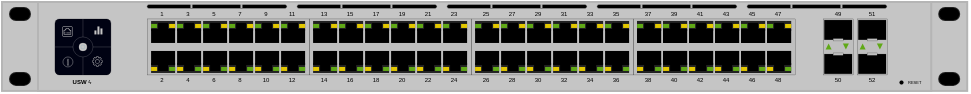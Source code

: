 <mxfile version="24.4.8" type="device">
  <diagram name="Page-1" id="KZN-zyBD-0XipZeYQRDT">
    <mxGraphModel dx="133" dy="77" grid="1" gridSize="10" guides="1" tooltips="1" connect="1" arrows="1" fold="1" page="1" pageScale="1" pageWidth="500" pageHeight="200" math="0" shadow="0">
      <root>
        <mxCell id="0" />
        <mxCell id="1" parent="0" />
        <mxCell id="qDtawQAKe1lcSOI-oKHI-362" value="" style="group" parent="1" vertex="1" connectable="0">
          <mxGeometry x="9" y="78" width="482.6" height="44.45" as="geometry" />
        </mxCell>
        <mxCell id="PZP4gdgeWaH-fIwLRfgN-368" value="" style="rounded=0;whiteSpace=wrap;html=1;fillColor=#C5C5C5;strokeColor=#B5B5B5;glass=0;aspect=fixed;container=0;" parent="qDtawQAKe1lcSOI-oKHI-362" vertex="1">
          <mxGeometry width="482.6" height="44.45" as="geometry" />
        </mxCell>
        <mxCell id="PZP4gdgeWaH-fIwLRfgN-369" value="" style="rounded=0;whiteSpace=wrap;html=1;fillColor=#C5C5C5;strokeColor=#B5B5B5;glass=0;aspect=fixed;container=0;" parent="qDtawQAKe1lcSOI-oKHI-362" vertex="1">
          <mxGeometry x="18" width="446.6" height="44.45" as="geometry" />
        </mxCell>
        <mxCell id="8-Y4Epgb5bJB_0jupaL6-1" value="" style="group;strokeColor=#222222;rounded=1;arcSize=50;container=0;" parent="qDtawQAKe1lcSOI-oKHI-362" vertex="1" connectable="0">
          <mxGeometry x="468.6" y="3" width="10" height="6" as="geometry" />
        </mxCell>
        <mxCell id="8-Y4Epgb5bJB_0jupaL6-2" value="" style="group;rounded=1;strokeColor=#222222;arcSize=50;container=0;" parent="qDtawQAKe1lcSOI-oKHI-362" vertex="1" connectable="0">
          <mxGeometry x="468.6" y="35.45" width="10" height="6" as="geometry" />
        </mxCell>
        <mxCell id="8-Y4Epgb5bJB_0jupaL6-3" value="" style="group;rounded=1;strokeColor=#222222;arcSize=50;container=0;" parent="qDtawQAKe1lcSOI-oKHI-362" vertex="1" connectable="0">
          <mxGeometry x="4" y="3" width="10" height="6" as="geometry" />
        </mxCell>
        <mxCell id="8-Y4Epgb5bJB_0jupaL6-4" value="" style="group;strokeColor=#222222;rounded=1;arcSize=50;container=0;" parent="qDtawQAKe1lcSOI-oKHI-362" vertex="1" connectable="0">
          <mxGeometry x="4" y="35.45" width="10" height="6" as="geometry" />
        </mxCell>
        <mxCell id="dPUykWXNvH8D_2w4ptwh-304" value="52" style="text;html=1;align=center;verticalAlign=middle;whiteSpace=wrap;rounded=0;fontSize=3;container=0;fontColor=#000000;" parent="qDtawQAKe1lcSOI-oKHI-362" vertex="1">
          <mxGeometry x="428.8" y="36.23" width="12" height="5" as="geometry" />
        </mxCell>
        <mxCell id="dPUykWXNvH8D_2w4ptwh-305" value="51" style="text;html=1;align=center;verticalAlign=middle;whiteSpace=wrap;rounded=0;fontSize=3;container=0;fontColor=#000000;" parent="qDtawQAKe1lcSOI-oKHI-362" vertex="1">
          <mxGeometry x="428.8" y="3.23" width="12" height="5" as="geometry" />
        </mxCell>
        <mxCell id="dPUykWXNvH8D_2w4ptwh-325" value="" style="ellipse;whiteSpace=wrap;html=1;aspect=fixed;fillColor=#000000;strokeWidth=0.1;strokeColor=#222222;container=0;" parent="qDtawQAKe1lcSOI-oKHI-362" vertex="1">
          <mxGeometry x="448.5" y="39" width="2" height="2" as="geometry" />
        </mxCell>
        <mxCell id="dPUykWXNvH8D_2w4ptwh-328" value="RESET" style="text;html=1;align=left;verticalAlign=middle;whiteSpace=wrap;rounded=0;fontSize=2;container=0;fontColor=#000000;" parent="qDtawQAKe1lcSOI-oKHI-362" vertex="1">
          <mxGeometry x="450.5" y="39" width="10" height="2" as="geometry" />
        </mxCell>
        <mxCell id="PZP4gdgeWaH-fIwLRfgN-395" value="" style="rounded=0;whiteSpace=wrap;html=1;fillColor=#000000;fontColor=#ffffff;strokeColor=none;container=0;" parent="qDtawQAKe1lcSOI-oKHI-362" vertex="1">
          <mxGeometry x="471.6" y="3" width="4" height="6" as="geometry" />
        </mxCell>
        <mxCell id="PZP4gdgeWaH-fIwLRfgN-396" value="" style="ellipse;whiteSpace=wrap;html=1;aspect=fixed;strokeColor=none;fillColor=#000000;container=0;" parent="qDtawQAKe1lcSOI-oKHI-362" vertex="1">
          <mxGeometry x="472.6" y="3" width="6" height="6" as="geometry" />
        </mxCell>
        <mxCell id="PZP4gdgeWaH-fIwLRfgN-397" value="" style="ellipse;whiteSpace=wrap;html=1;aspect=fixed;strokeColor=none;fillColor=#000000;container=0;" parent="qDtawQAKe1lcSOI-oKHI-362" vertex="1">
          <mxGeometry x="468.6" y="3" width="6" height="6" as="geometry" />
        </mxCell>
        <mxCell id="PZP4gdgeWaH-fIwLRfgN-391" value="" style="rounded=0;whiteSpace=wrap;html=1;fillColor=#000000;fontColor=#ffffff;strokeColor=none;container=0;" parent="qDtawQAKe1lcSOI-oKHI-362" vertex="1">
          <mxGeometry x="471.6" y="35.45" width="4" height="6" as="geometry" />
        </mxCell>
        <mxCell id="PZP4gdgeWaH-fIwLRfgN-392" value="" style="ellipse;whiteSpace=wrap;html=1;aspect=fixed;strokeColor=none;fillColor=#000000;container=0;" parent="qDtawQAKe1lcSOI-oKHI-362" vertex="1">
          <mxGeometry x="472.6" y="35.45" width="6" height="6" as="geometry" />
        </mxCell>
        <mxCell id="PZP4gdgeWaH-fIwLRfgN-393" value="" style="ellipse;whiteSpace=wrap;html=1;aspect=fixed;strokeColor=none;fillColor=#000000;container=0;" parent="qDtawQAKe1lcSOI-oKHI-362" vertex="1">
          <mxGeometry x="468.6" y="35.45" width="6" height="6" as="geometry" />
        </mxCell>
        <mxCell id="PZP4gdgeWaH-fIwLRfgN-385" value="" style="rounded=0;whiteSpace=wrap;html=1;fillColor=#000000;fontColor=#ffffff;strokeColor=none;container=0;" parent="qDtawQAKe1lcSOI-oKHI-362" vertex="1">
          <mxGeometry x="7" y="3" width="4" height="6" as="geometry" />
        </mxCell>
        <mxCell id="PZP4gdgeWaH-fIwLRfgN-386" value="" style="ellipse;whiteSpace=wrap;html=1;aspect=fixed;strokeColor=none;fillColor=#000000;container=0;" parent="qDtawQAKe1lcSOI-oKHI-362" vertex="1">
          <mxGeometry x="8" y="3" width="6" height="6" as="geometry" />
        </mxCell>
        <mxCell id="PZP4gdgeWaH-fIwLRfgN-387" value="" style="ellipse;whiteSpace=wrap;html=1;aspect=fixed;strokeColor=none;fillColor=#000000;container=0;" parent="qDtawQAKe1lcSOI-oKHI-362" vertex="1">
          <mxGeometry x="4" y="3" width="6" height="6" as="geometry" />
        </mxCell>
        <mxCell id="PZP4gdgeWaH-fIwLRfgN-376" value="" style="rounded=0;whiteSpace=wrap;html=1;fillColor=#000000;fontColor=#ffffff;strokeColor=none;container=0;" parent="qDtawQAKe1lcSOI-oKHI-362" vertex="1">
          <mxGeometry x="7" y="35.45" width="4" height="6" as="geometry" />
        </mxCell>
        <mxCell id="PZP4gdgeWaH-fIwLRfgN-381" value="" style="ellipse;whiteSpace=wrap;html=1;aspect=fixed;strokeColor=none;fillColor=#000000;container=0;" parent="qDtawQAKe1lcSOI-oKHI-362" vertex="1">
          <mxGeometry x="8" y="35.45" width="6" height="6" as="geometry" />
        </mxCell>
        <mxCell id="PZP4gdgeWaH-fIwLRfgN-382" value="" style="ellipse;whiteSpace=wrap;html=1;aspect=fixed;strokeColor=none;fillColor=#000000;container=0;" parent="qDtawQAKe1lcSOI-oKHI-362" vertex="1">
          <mxGeometry x="4" y="35.45" width="6" height="6" as="geometry" />
        </mxCell>
        <mxCell id="dPUykWXNvH8D_2w4ptwh-297" value="" style="rounded=0;whiteSpace=wrap;html=1;strokeColor=#000000;fillColor=#BFBFBF;fontColor=#ffffff;strokeWidth=0.1;container=0;align=center;verticalAlign=middle;fontFamily=Teko Light;fontSize=3;" parent="qDtawQAKe1lcSOI-oKHI-362" vertex="1">
          <mxGeometry x="427.3" y="8.23" width="15" height="28" as="geometry" />
        </mxCell>
        <mxCell id="dPUykWXNvH8D_2w4ptwh-299" value="" style="rounded=0;whiteSpace=wrap;html=1;strokeColor=#AAAAAA;fillColor=#000000;fontColor=#ffffff;strokeWidth=0.1;container=0;" parent="qDtawQAKe1lcSOI-oKHI-362" vertex="1">
          <mxGeometry x="427.8" y="25.73" width="14" height="10" as="geometry" />
        </mxCell>
        <mxCell id="dPUykWXNvH8D_2w4ptwh-300" value="" style="rounded=0;whiteSpace=wrap;html=1;strokeColor=#AAAAAA;fillColor=#000000;fontColor=#ffffff;strokeWidth=0.1;container=0;" parent="qDtawQAKe1lcSOI-oKHI-362" vertex="1">
          <mxGeometry x="427.8" y="8.73" width="14" height="10" as="geometry" />
        </mxCell>
        <mxCell id="dPUykWXNvH8D_2w4ptwh-301" value="" style="rounded=0;whiteSpace=wrap;html=1;strokeColor=#111111;fillColor=#BFBFBF;fontColor=#ffffff;strokeWidth=0.1;container=0;" parent="qDtawQAKe1lcSOI-oKHI-362" vertex="1">
          <mxGeometry x="432.3" y="25.23" width="5" height="1.2" as="geometry" />
        </mxCell>
        <mxCell id="dPUykWXNvH8D_2w4ptwh-302" value="" style="rounded=0;whiteSpace=wrap;html=1;strokeColor=#111111;fillColor=#BFBFBF;fontColor=#ffffff;strokeWidth=0.1;container=0;" parent="qDtawQAKe1lcSOI-oKHI-362" vertex="1">
          <mxGeometry x="432.3" y="18.03" width="5" height="1.2" as="geometry" />
        </mxCell>
        <mxCell id="dPUykWXNvH8D_2w4ptwh-272" value="" style="triangle;whiteSpace=wrap;html=1;fillColor=#60a917;fontColor=#ffffff;strokeColor=none;rotation=90;container=0;" parent="qDtawQAKe1lcSOI-oKHI-362" vertex="1">
          <mxGeometry x="437.43" y="20.73" width="3" height="3.0" as="geometry" />
        </mxCell>
        <mxCell id="dPUykWXNvH8D_2w4ptwh-273" value="" style="triangle;whiteSpace=wrap;html=1;fillColor=#60a917;fontColor=#ffffff;strokeColor=none;rotation=-90;container=0;" parent="qDtawQAKe1lcSOI-oKHI-362" vertex="1">
          <mxGeometry x="428.8" y="20.73" width="3" height="3.0" as="geometry" />
        </mxCell>
        <mxCell id="J5RZUyof8dS3kiCCLcv3-2" value="" style="rounded=1;whiteSpace=wrap;html=1;fillColor=#000213;strokeColor=#000000;glass=0;container=0;arcSize=8;gradientColor=none;gradientDirection=north;strokeWidth=0.1;" parent="qDtawQAKe1lcSOI-oKHI-362" vertex="1">
          <mxGeometry x="26.22" y="8.22" width="28" height="28" as="geometry" />
        </mxCell>
        <mxCell id="YbWxmgszaFembR20GTfz-1" value="&lt;b&gt;USW&amp;nbsp;&lt;/b&gt;ϟ" style="text;html=1;align=center;verticalAlign=middle;whiteSpace=wrap;rounded=0;fontSize=3;fontColor=#000000;container=0;" parent="qDtawQAKe1lcSOI-oKHI-362" vertex="1">
          <mxGeometry x="31.22" y="37.23" width="18" height="5" as="geometry" />
        </mxCell>
        <mxCell id="YbWxmgszaFembR20GTfz-4" style="edgeStyle=orthogonalEdgeStyle;rounded=0;orthogonalLoop=1;jettySize=auto;html=1;exitX=1;exitY=0.5;exitDx=0;exitDy=0;entryX=1;entryY=0.5;entryDx=0;entryDy=0;strokeWidth=0.1;endArrow=none;endFill=0;strokeColor=#C5C5C5;" parent="qDtawQAKe1lcSOI-oKHI-362" source="YbWxmgszaFembR20GTfz-2" target="J5RZUyof8dS3kiCCLcv3-2" edge="1">
          <mxGeometry relative="1" as="geometry" />
        </mxCell>
        <mxCell id="YbWxmgszaFembR20GTfz-5" style="edgeStyle=orthogonalEdgeStyle;rounded=0;orthogonalLoop=1;jettySize=auto;html=1;exitX=0.5;exitY=0;exitDx=0;exitDy=0;entryX=0.5;entryY=0;entryDx=0;entryDy=0;endArrow=none;endFill=0;strokeWidth=0.1;strokeColor=#C5C5C5;" parent="qDtawQAKe1lcSOI-oKHI-362" source="YbWxmgszaFembR20GTfz-2" target="J5RZUyof8dS3kiCCLcv3-2" edge="1">
          <mxGeometry relative="1" as="geometry" />
        </mxCell>
        <mxCell id="YbWxmgszaFembR20GTfz-6" style="edgeStyle=orthogonalEdgeStyle;rounded=0;orthogonalLoop=1;jettySize=auto;html=1;exitX=0;exitY=0.5;exitDx=0;exitDy=0;entryX=0;entryY=0.5;entryDx=0;entryDy=0;endArrow=none;endFill=0;strokeColor=#C5C5C5;strokeWidth=0.1;" parent="qDtawQAKe1lcSOI-oKHI-362" source="YbWxmgszaFembR20GTfz-2" target="J5RZUyof8dS3kiCCLcv3-2" edge="1">
          <mxGeometry relative="1" as="geometry" />
        </mxCell>
        <mxCell id="YbWxmgszaFembR20GTfz-2" value="" style="ellipse;whiteSpace=wrap;html=1;aspect=fixed;strokeColor=#c5c5c5;fillColor=none;strokeWidth=0.1;container=0;" parent="qDtawQAKe1lcSOI-oKHI-362" vertex="1">
          <mxGeometry x="35.22" y="17.22" width="10" height="10" as="geometry" />
        </mxCell>
        <mxCell id="YbWxmgszaFembR20GTfz-7" style="edgeStyle=orthogonalEdgeStyle;rounded=0;orthogonalLoop=1;jettySize=auto;html=1;exitX=0.5;exitY=1;exitDx=0;exitDy=0;entryX=0.5;entryY=1;entryDx=0;entryDy=0;endArrow=none;endFill=0;strokeWidth=0.1;strokeColor=#C5C5C5;" parent="qDtawQAKe1lcSOI-oKHI-362" source="J5RZUyof8dS3kiCCLcv3-2" target="YbWxmgszaFembR20GTfz-2" edge="1">
          <mxGeometry relative="1" as="geometry">
            <mxPoint x="50" y="27" as="sourcePoint" />
            <mxPoint x="50" y="18" as="targetPoint" />
          </mxGeometry>
        </mxCell>
        <mxCell id="YbWxmgszaFembR20GTfz-9" value="" style="ellipse;whiteSpace=wrap;html=1;aspect=fixed;strokeColor=#c5c5c5;fillColor=#c5c5c5;strokeWidth=0.1;container=0;" parent="qDtawQAKe1lcSOI-oKHI-362" vertex="1">
          <mxGeometry x="38.22" y="20.22" width="4" height="4" as="geometry" />
        </mxCell>
        <mxCell id="YbWxmgszaFembR20GTfz-10" value="" style="ellipse;whiteSpace=wrap;html=1;aspect=fixed;strokeColor=#4E95BE;fillColor=none;strokeWidth=0.1;container=0;" parent="qDtawQAKe1lcSOI-oKHI-362" vertex="1">
          <mxGeometry x="39.22" y="21.22" width="2" height="2" as="geometry" />
        </mxCell>
        <mxCell id="YbWxmgszaFembR20GTfz-12" value="" style="sketch=0;pointerEvents=1;shadow=0;dashed=0;html=1;strokeColor=none;fillColor=#c5c5c5;aspect=fixed;labelPosition=center;verticalLabelPosition=bottom;verticalAlign=top;align=center;outlineConnect=0;shape=mxgraph.vvd.ethernet_port;rotation=-180;container=0;" parent="qDtawQAKe1lcSOI-oKHI-362" vertex="1">
          <mxGeometry x="30.22" y="12.22" width="5" height="5" as="geometry" />
        </mxCell>
        <mxCell id="YbWxmgszaFembR20GTfz-16" value="" style="sketch=0;outlineConnect=0;fontColor=#232F3E;gradientColor=none;fillColor=#c5c5c5;strokeColor=none;dashed=0;verticalLabelPosition=bottom;verticalAlign=top;align=center;html=1;fontSize=12;fontStyle=0;aspect=fixed;pointerEvents=1;shape=mxgraph.aws4.gear;container=0;" parent="qDtawQAKe1lcSOI-oKHI-362" vertex="1">
          <mxGeometry x="45.22" y="27.22" width="5" height="5" as="geometry" />
        </mxCell>
        <mxCell id="YbWxmgszaFembR20GTfz-17" value="" style="html=1;verticalLabelPosition=bottom;align=center;labelBackgroundColor=#ffffff;verticalAlign=top;strokeWidth=0.2;strokeColor=#c5c5c5;shadow=0;dashed=0;shape=mxgraph.ios7.icons.info;fillColor=none;container=0;" parent="qDtawQAKe1lcSOI-oKHI-362" vertex="1">
          <mxGeometry x="30.22" y="27.22" width="5" height="5" as="geometry" />
        </mxCell>
        <mxCell id="YbWxmgszaFembR20GTfz-33" value="" style="rounded=0;whiteSpace=wrap;html=1;fillColor=#C5C5C5;strokeColor=none;container=0;" parent="qDtawQAKe1lcSOI-oKHI-362" vertex="1">
          <mxGeometry x="46.22" y="14.22" width="1" height="2" as="geometry" />
        </mxCell>
        <mxCell id="YbWxmgszaFembR20GTfz-34" value="" style="rounded=0;whiteSpace=wrap;html=1;fillColor=#C5C5C5;strokeColor=none;container=0;" parent="qDtawQAKe1lcSOI-oKHI-362" vertex="1">
          <mxGeometry x="47.72" y="12.22" width="1" height="4" as="geometry" />
        </mxCell>
        <mxCell id="YbWxmgszaFembR20GTfz-35" value="" style="rounded=0;whiteSpace=wrap;html=1;fillColor=#C5C5C5;strokeColor=none;container=0;" parent="qDtawQAKe1lcSOI-oKHI-362" vertex="1">
          <mxGeometry x="49.22" y="13.22" width="1" height="3" as="geometry" />
        </mxCell>
        <mxCell id="YbWxmgszaFembR20GTfz-38" value="" style="rounded=1;whiteSpace=wrap;html=1;strokeWidth=0.2;strokeColor=#b5b5b5;arcSize=50;fillColor=#000000;container=0;" parent="qDtawQAKe1lcSOI-oKHI-362" vertex="1">
          <mxGeometry x="72.22" y="1" width="70" height="2" as="geometry" />
        </mxCell>
        <mxCell id="YbWxmgszaFembR20GTfz-44" value="" style="rounded=1;whiteSpace=wrap;html=1;strokeWidth=0.2;strokeColor=#b5b5b5;arcSize=50;fillColor=#000000;container=0;" parent="qDtawQAKe1lcSOI-oKHI-362" vertex="1">
          <mxGeometry x="147.22" y="1" width="70" height="2" as="geometry" />
        </mxCell>
        <mxCell id="YbWxmgszaFembR20GTfz-45" value="" style="rounded=1;whiteSpace=wrap;html=1;strokeWidth=0.2;strokeColor=#b5b5b5;arcSize=50;fillColor=#000000;container=0;" parent="qDtawQAKe1lcSOI-oKHI-362" vertex="1">
          <mxGeometry x="222.22" y="1" width="70" height="2" as="geometry" />
        </mxCell>
        <mxCell id="YbWxmgszaFembR20GTfz-46" value="" style="rounded=1;whiteSpace=wrap;html=1;strokeWidth=0.2;strokeColor=#b5b5b5;arcSize=50;fillColor=#000000;container=0;" parent="qDtawQAKe1lcSOI-oKHI-362" vertex="1">
          <mxGeometry x="297.22" y="1" width="70" height="2" as="geometry" />
        </mxCell>
        <mxCell id="YbWxmgszaFembR20GTfz-47" value="" style="rounded=1;whiteSpace=wrap;html=1;strokeWidth=0.2;strokeColor=#b5b5b5;arcSize=50;fillColor=#000000;container=0;" parent="qDtawQAKe1lcSOI-oKHI-362" vertex="1">
          <mxGeometry x="372.22" y="1" width="70" height="2" as="geometry" />
        </mxCell>
        <mxCell id="YbWxmgszaFembR20GTfz-50" style="edgeStyle=orthogonalEdgeStyle;rounded=0;orthogonalLoop=1;jettySize=auto;html=1;exitX=0.25;exitY=0;exitDx=0;exitDy=0;entryX=0.25;entryY=1;entryDx=0;entryDy=0;endArrow=none;endFill=0;strokeWidth=1;strokeColor=#B5B5B5;" parent="qDtawQAKe1lcSOI-oKHI-362" edge="1">
          <mxGeometry relative="1" as="geometry">
            <mxPoint x="94.72" y="1" as="sourcePoint" />
            <mxPoint x="94.72" y="3" as="targetPoint" />
          </mxGeometry>
        </mxCell>
        <mxCell id="YbWxmgszaFembR20GTfz-51" style="edgeStyle=orthogonalEdgeStyle;rounded=0;orthogonalLoop=1;jettySize=auto;html=1;exitX=0.25;exitY=0;exitDx=0;exitDy=0;entryX=0.25;entryY=1;entryDx=0;entryDy=0;endArrow=none;endFill=0;strokeWidth=1;strokeColor=#B5B5B5;" parent="qDtawQAKe1lcSOI-oKHI-362" edge="1">
          <mxGeometry relative="1" as="geometry">
            <mxPoint x="119.72" y="1" as="sourcePoint" />
            <mxPoint x="119.72" y="3" as="targetPoint" />
          </mxGeometry>
        </mxCell>
        <mxCell id="YbWxmgszaFembR20GTfz-52" style="edgeStyle=orthogonalEdgeStyle;rounded=0;orthogonalLoop=1;jettySize=auto;html=1;exitX=0.25;exitY=0;exitDx=0;exitDy=0;entryX=0.25;entryY=1;entryDx=0;entryDy=0;endArrow=none;endFill=0;strokeWidth=1;strokeColor=#B5B5B5;" parent="qDtawQAKe1lcSOI-oKHI-362" edge="1">
          <mxGeometry relative="1" as="geometry">
            <mxPoint x="169.72" y="1" as="sourcePoint" />
            <mxPoint x="169.72" y="3" as="targetPoint" />
          </mxGeometry>
        </mxCell>
        <mxCell id="YbWxmgszaFembR20GTfz-53" style="edgeStyle=orthogonalEdgeStyle;rounded=0;orthogonalLoop=1;jettySize=auto;html=1;exitX=0.25;exitY=0;exitDx=0;exitDy=0;entryX=0.25;entryY=1;entryDx=0;entryDy=0;endArrow=none;endFill=0;strokeWidth=1;strokeColor=#B5B5B5;" parent="qDtawQAKe1lcSOI-oKHI-362" edge="1">
          <mxGeometry relative="1" as="geometry">
            <mxPoint x="194.72" y="1" as="sourcePoint" />
            <mxPoint x="194.72" y="3" as="targetPoint" />
          </mxGeometry>
        </mxCell>
        <mxCell id="YbWxmgszaFembR20GTfz-54" style="edgeStyle=orthogonalEdgeStyle;rounded=0;orthogonalLoop=1;jettySize=auto;html=1;exitX=0.25;exitY=0;exitDx=0;exitDy=0;entryX=0.25;entryY=1;entryDx=0;entryDy=0;endArrow=none;endFill=0;strokeWidth=1;strokeColor=#B5B5B5;" parent="qDtawQAKe1lcSOI-oKHI-362" edge="1">
          <mxGeometry relative="1" as="geometry">
            <mxPoint x="244.72" y="1" as="sourcePoint" />
            <mxPoint x="244.72" y="3" as="targetPoint" />
          </mxGeometry>
        </mxCell>
        <mxCell id="YbWxmgszaFembR20GTfz-55" style="edgeStyle=orthogonalEdgeStyle;rounded=0;orthogonalLoop=1;jettySize=auto;html=1;exitX=0.25;exitY=0;exitDx=0;exitDy=0;entryX=0.25;entryY=1;entryDx=0;entryDy=0;endArrow=none;endFill=0;strokeWidth=1;strokeColor=#B5B5B5;" parent="qDtawQAKe1lcSOI-oKHI-362" edge="1">
          <mxGeometry relative="1" as="geometry">
            <mxPoint x="269.72" y="1" as="sourcePoint" />
            <mxPoint x="269.72" y="3" as="targetPoint" />
          </mxGeometry>
        </mxCell>
        <mxCell id="YbWxmgszaFembR20GTfz-56" style="edgeStyle=orthogonalEdgeStyle;rounded=0;orthogonalLoop=1;jettySize=auto;html=1;exitX=0.25;exitY=0;exitDx=0;exitDy=0;entryX=0.25;entryY=1;entryDx=0;entryDy=0;endArrow=none;endFill=0;strokeWidth=1;strokeColor=#B5B5B5;" parent="qDtawQAKe1lcSOI-oKHI-362" edge="1">
          <mxGeometry relative="1" as="geometry">
            <mxPoint x="319.72" y="1" as="sourcePoint" />
            <mxPoint x="319.72" y="3" as="targetPoint" />
          </mxGeometry>
        </mxCell>
        <mxCell id="YbWxmgszaFembR20GTfz-57" style="edgeStyle=orthogonalEdgeStyle;rounded=0;orthogonalLoop=1;jettySize=auto;html=1;exitX=0.25;exitY=0;exitDx=0;exitDy=0;entryX=0.25;entryY=1;entryDx=0;entryDy=0;endArrow=none;endFill=0;strokeWidth=1;strokeColor=#B5B5B5;" parent="qDtawQAKe1lcSOI-oKHI-362" edge="1">
          <mxGeometry relative="1" as="geometry">
            <mxPoint x="344.72" y="1" as="sourcePoint" />
            <mxPoint x="344.72" y="3" as="targetPoint" />
          </mxGeometry>
        </mxCell>
        <mxCell id="YbWxmgszaFembR20GTfz-58" style="edgeStyle=orthogonalEdgeStyle;rounded=0;orthogonalLoop=1;jettySize=auto;html=1;exitX=0.25;exitY=0;exitDx=0;exitDy=0;entryX=0.25;entryY=1;entryDx=0;entryDy=0;endArrow=none;endFill=0;strokeWidth=1;strokeColor=#B5B5B5;" parent="qDtawQAKe1lcSOI-oKHI-362" edge="1">
          <mxGeometry relative="1" as="geometry">
            <mxPoint x="394.72" y="1" as="sourcePoint" />
            <mxPoint x="394.72" y="3" as="targetPoint" />
          </mxGeometry>
        </mxCell>
        <mxCell id="YbWxmgszaFembR20GTfz-59" style="edgeStyle=orthogonalEdgeStyle;rounded=0;orthogonalLoop=1;jettySize=auto;html=1;exitX=0.25;exitY=0;exitDx=0;exitDy=0;entryX=0.25;entryY=1;entryDx=0;entryDy=0;endArrow=none;endFill=0;strokeWidth=1;strokeColor=#B5B5B5;" parent="qDtawQAKe1lcSOI-oKHI-362" edge="1">
          <mxGeometry relative="1" as="geometry">
            <mxPoint x="419.72" y="1" as="sourcePoint" />
            <mxPoint x="419.72" y="3" as="targetPoint" />
          </mxGeometry>
        </mxCell>
        <mxCell id="qDtawQAKe1lcSOI-oKHI-1" value="50" style="text;html=1;align=center;verticalAlign=middle;whiteSpace=wrap;rounded=0;fontSize=3;container=0;fontColor=#000000;" parent="qDtawQAKe1lcSOI-oKHI-362" vertex="1">
          <mxGeometry x="411.8" y="36.23" width="12" height="5" as="geometry" />
        </mxCell>
        <mxCell id="qDtawQAKe1lcSOI-oKHI-2" value="49" style="text;html=1;align=center;verticalAlign=middle;whiteSpace=wrap;rounded=0;fontSize=3;container=0;fontColor=#000000;" parent="qDtawQAKe1lcSOI-oKHI-362" vertex="1">
          <mxGeometry x="411.8" y="3.23" width="12" height="5" as="geometry" />
        </mxCell>
        <mxCell id="qDtawQAKe1lcSOI-oKHI-3" value="" style="rounded=0;whiteSpace=wrap;html=1;strokeColor=#000000;fillColor=#BFBFBF;fontColor=#ffffff;strokeWidth=0.1;container=0;align=center;verticalAlign=middle;fontFamily=Teko Light;fontSize=3;" parent="qDtawQAKe1lcSOI-oKHI-362" vertex="1">
          <mxGeometry x="410.3" y="8.23" width="15" height="28" as="geometry" />
        </mxCell>
        <mxCell id="qDtawQAKe1lcSOI-oKHI-4" value="" style="rounded=0;whiteSpace=wrap;html=1;strokeColor=#AAAAAA;fillColor=#000000;fontColor=#ffffff;strokeWidth=0.1;container=0;" parent="qDtawQAKe1lcSOI-oKHI-362" vertex="1">
          <mxGeometry x="410.8" y="25.73" width="14" height="10" as="geometry" />
        </mxCell>
        <mxCell id="qDtawQAKe1lcSOI-oKHI-5" value="" style="rounded=0;whiteSpace=wrap;html=1;strokeColor=#AAAAAA;fillColor=#000000;fontColor=#ffffff;strokeWidth=0.1;container=0;" parent="qDtawQAKe1lcSOI-oKHI-362" vertex="1">
          <mxGeometry x="410.8" y="8.73" width="14" height="10" as="geometry" />
        </mxCell>
        <mxCell id="qDtawQAKe1lcSOI-oKHI-6" value="" style="rounded=0;whiteSpace=wrap;html=1;strokeColor=#111111;fillColor=#BFBFBF;fontColor=#ffffff;strokeWidth=0.1;container=0;" parent="qDtawQAKe1lcSOI-oKHI-362" vertex="1">
          <mxGeometry x="415.3" y="25.23" width="5" height="1.2" as="geometry" />
        </mxCell>
        <mxCell id="qDtawQAKe1lcSOI-oKHI-7" value="" style="rounded=0;whiteSpace=wrap;html=1;strokeColor=#111111;fillColor=#BFBFBF;fontColor=#ffffff;strokeWidth=0.1;container=0;" parent="qDtawQAKe1lcSOI-oKHI-362" vertex="1">
          <mxGeometry x="415.3" y="18.03" width="5" height="1.2" as="geometry" />
        </mxCell>
        <mxCell id="qDtawQAKe1lcSOI-oKHI-8" value="" style="triangle;whiteSpace=wrap;html=1;fillColor=#60a917;fontColor=#ffffff;strokeColor=none;rotation=90;container=0;" parent="qDtawQAKe1lcSOI-oKHI-362" vertex="1">
          <mxGeometry x="420.43" y="20.73" width="3" height="3.0" as="geometry" />
        </mxCell>
        <mxCell id="qDtawQAKe1lcSOI-oKHI-9" value="" style="triangle;whiteSpace=wrap;html=1;fillColor=#60a917;fontColor=#ffffff;strokeColor=none;rotation=-90;container=0;" parent="qDtawQAKe1lcSOI-oKHI-362" vertex="1">
          <mxGeometry x="411.8" y="20.73" width="3" height="3.0" as="geometry" />
        </mxCell>
        <mxCell id="qDtawQAKe1lcSOI-oKHI-10" value="26" style="text;html=1;align=center;verticalAlign=middle;whiteSpace=wrap;rounded=0;fontSize=3;container=0;fontColor=#000000;" parent="qDtawQAKe1lcSOI-oKHI-362" vertex="1">
          <mxGeometry x="236.3" y="36.23" width="12" height="5" as="geometry" />
        </mxCell>
        <mxCell id="qDtawQAKe1lcSOI-oKHI-11" value="28" style="text;html=1;align=center;verticalAlign=middle;whiteSpace=wrap;rounded=0;fontSize=3;container=0;fontColor=#000000;" parent="qDtawQAKe1lcSOI-oKHI-362" vertex="1">
          <mxGeometry x="249.3" y="36.23" width="12" height="5" as="geometry" />
        </mxCell>
        <mxCell id="qDtawQAKe1lcSOI-oKHI-12" value="30" style="text;html=1;align=center;verticalAlign=middle;whiteSpace=wrap;rounded=0;fontSize=3;container=0;fontColor=#000000;" parent="qDtawQAKe1lcSOI-oKHI-362" vertex="1">
          <mxGeometry x="262.3" y="36.23" width="12" height="5" as="geometry" />
        </mxCell>
        <mxCell id="qDtawQAKe1lcSOI-oKHI-13" value="32" style="text;html=1;align=center;verticalAlign=middle;whiteSpace=wrap;rounded=0;fontSize=3;container=0;fontColor=#000000;" parent="qDtawQAKe1lcSOI-oKHI-362" vertex="1">
          <mxGeometry x="275.3" y="36.23" width="12" height="5" as="geometry" />
        </mxCell>
        <mxCell id="qDtawQAKe1lcSOI-oKHI-14" value="34" style="text;html=1;align=center;verticalAlign=middle;whiteSpace=wrap;rounded=0;fontSize=3;container=0;fontColor=#000000;" parent="qDtawQAKe1lcSOI-oKHI-362" vertex="1">
          <mxGeometry x="288.3" y="36.23" width="12" height="5" as="geometry" />
        </mxCell>
        <mxCell id="qDtawQAKe1lcSOI-oKHI-15" value="36" style="text;html=1;align=center;verticalAlign=middle;whiteSpace=wrap;rounded=0;fontSize=3;container=0;fontColor=#000000;" parent="qDtawQAKe1lcSOI-oKHI-362" vertex="1">
          <mxGeometry x="301.3" y="36.23" width="12" height="5" as="geometry" />
        </mxCell>
        <mxCell id="qDtawQAKe1lcSOI-oKHI-16" value="25" style="text;html=1;align=center;verticalAlign=middle;whiteSpace=wrap;rounded=0;fontSize=3;container=0;fontColor=#000000;" parent="qDtawQAKe1lcSOI-oKHI-362" vertex="1">
          <mxGeometry x="236.3" y="3.23" width="12" height="5" as="geometry" />
        </mxCell>
        <mxCell id="qDtawQAKe1lcSOI-oKHI-17" value="27" style="text;html=1;align=center;verticalAlign=middle;whiteSpace=wrap;rounded=0;fontSize=3;container=0;fontColor=#000000;" parent="qDtawQAKe1lcSOI-oKHI-362" vertex="1">
          <mxGeometry x="249.3" y="3.23" width="12" height="5" as="geometry" />
        </mxCell>
        <mxCell id="qDtawQAKe1lcSOI-oKHI-18" value="29" style="text;html=1;align=center;verticalAlign=middle;whiteSpace=wrap;rounded=0;fontSize=3;container=0;fontColor=#000000;" parent="qDtawQAKe1lcSOI-oKHI-362" vertex="1">
          <mxGeometry x="262.3" y="3.23" width="12" height="5" as="geometry" />
        </mxCell>
        <mxCell id="qDtawQAKe1lcSOI-oKHI-19" value="31" style="text;html=1;align=center;verticalAlign=middle;whiteSpace=wrap;rounded=0;fontSize=3;container=0;fontColor=#000000;" parent="qDtawQAKe1lcSOI-oKHI-362" vertex="1">
          <mxGeometry x="275.3" y="3.23" width="12" height="5" as="geometry" />
        </mxCell>
        <mxCell id="qDtawQAKe1lcSOI-oKHI-20" value="33" style="text;html=1;align=center;verticalAlign=middle;whiteSpace=wrap;rounded=0;fontSize=3;container=0;fontColor=#000000;" parent="qDtawQAKe1lcSOI-oKHI-362" vertex="1">
          <mxGeometry x="288.3" y="3.23" width="12" height="5" as="geometry" />
        </mxCell>
        <mxCell id="qDtawQAKe1lcSOI-oKHI-21" value="35" style="text;html=1;align=center;verticalAlign=middle;whiteSpace=wrap;rounded=0;fontSize=3;container=0;fontColor=#000000;" parent="qDtawQAKe1lcSOI-oKHI-362" vertex="1">
          <mxGeometry x="301.3" y="3.23" width="12" height="5" as="geometry" />
        </mxCell>
        <mxCell id="qDtawQAKe1lcSOI-oKHI-22" value="" style="rounded=0;whiteSpace=wrap;html=1;strokeColor=#000000;fillColor=#BFBFBF;fontColor=#ffffff;strokeWidth=0.1;fontSize=3;fontFamily=Teko Light;align=center;verticalAlign=middle;container=0;" parent="qDtawQAKe1lcSOI-oKHI-362" vertex="1">
          <mxGeometry x="315.3" y="8.23" width="81" height="28" as="geometry" />
        </mxCell>
        <mxCell id="qDtawQAKe1lcSOI-oKHI-23" value="" style="rounded=0;whiteSpace=wrap;html=1;strokeColor=none;fillColor=#222222;fontColor=#ffffff;strokeWidth=0.1;fontSize=3;fontFamily=Teko Light;container=0;rotation=-180;" parent="qDtawQAKe1lcSOI-oKHI-362" vertex="1">
          <mxGeometry x="343.3" y="30.23" width="12" height="5" as="geometry" />
        </mxCell>
        <mxCell id="qDtawQAKe1lcSOI-oKHI-24" value="" style="rounded=0;whiteSpace=wrap;html=1;strokeColor=none;fillColor=#000000;fontColor=#ffffff;strokeWidth=0.1;fontSize=3;fontFamily=Teko Light;container=0;rotation=-180;" parent="qDtawQAKe1lcSOI-oKHI-362" vertex="1">
          <mxGeometry x="343.3" y="24.23" width="12" height="7" as="geometry" />
        </mxCell>
        <mxCell id="qDtawQAKe1lcSOI-oKHI-25" value="" style="rounded=0;whiteSpace=wrap;html=1;strokeColor=none;fillColor=#000000;fontColor=#ffffff;strokeWidth=0.1;fontSize=3;fontFamily=Teko Light;container=0;rotation=-180;" parent="qDtawQAKe1lcSOI-oKHI-362" vertex="1">
          <mxGeometry x="346.8" y="30.23" width="5" height="4" as="geometry" />
        </mxCell>
        <mxCell id="qDtawQAKe1lcSOI-oKHI-26" value="" style="rounded=0;whiteSpace=wrap;html=1;strokeColor=none;fillColor=#60a917;fontColor=#ffffff;strokeWidth=0.1;fontSize=3;fontFamily=Teko Light;container=0;rotation=-180;" parent="qDtawQAKe1lcSOI-oKHI-362" vertex="1">
          <mxGeometry x="352.3" y="32.23" width="3" height="2" as="geometry" />
        </mxCell>
        <mxCell id="qDtawQAKe1lcSOI-oKHI-27" value="" style="rounded=0;whiteSpace=wrap;html=1;strokeColor=none;fillColor=#e3c800;fontColor=#000000;strokeWidth=0.1;fontSize=3;fontFamily=Teko Light;container=0;rotation=-180;" parent="qDtawQAKe1lcSOI-oKHI-362" vertex="1">
          <mxGeometry x="343.3" y="32.23" width="3" height="2" as="geometry" />
        </mxCell>
        <mxCell id="qDtawQAKe1lcSOI-oKHI-28" value="" style="rounded=0;whiteSpace=wrap;html=1;strokeColor=none;fillColor=#222222;fontColor=#ffffff;strokeWidth=0.1;fontSize=3;fontFamily=Teko Light;container=0;" parent="qDtawQAKe1lcSOI-oKHI-362" vertex="1">
          <mxGeometry x="317.299" y="9.228" width="12" height="5" as="geometry" />
        </mxCell>
        <mxCell id="qDtawQAKe1lcSOI-oKHI-29" value="" style="rounded=0;whiteSpace=wrap;html=1;strokeColor=none;fillColor=#000000;fontColor=#ffffff;strokeWidth=0.1;fontSize=3;fontFamily=Teko Light;container=0;" parent="qDtawQAKe1lcSOI-oKHI-362" vertex="1">
          <mxGeometry x="317.297" y="13.231" width="12" height="7" as="geometry" />
        </mxCell>
        <mxCell id="qDtawQAKe1lcSOI-oKHI-30" value="" style="rounded=0;whiteSpace=wrap;html=1;strokeColor=none;fillColor=#000000;fontColor=#ffffff;strokeWidth=0.1;fontSize=3;fontFamily=Teko Light;container=0;" parent="qDtawQAKe1lcSOI-oKHI-362" vertex="1">
          <mxGeometry x="320.8" y="10.23" width="5" height="4" as="geometry" />
        </mxCell>
        <mxCell id="qDtawQAKe1lcSOI-oKHI-31" value="" style="rounded=0;whiteSpace=wrap;html=1;strokeColor=none;fillColor=#60a917;fontColor=#ffffff;strokeWidth=0.1;fontSize=3;fontFamily=Teko Light;container=0;" parent="qDtawQAKe1lcSOI-oKHI-362" vertex="1">
          <mxGeometry x="317.3" y="10.73" width="3" height="2" as="geometry" />
        </mxCell>
        <mxCell id="qDtawQAKe1lcSOI-oKHI-32" value="" style="rounded=0;whiteSpace=wrap;html=1;strokeColor=none;fillColor=#e3c800;fontColor=#000000;strokeWidth=0.1;fontSize=3;fontFamily=Teko Light;container=0;" parent="qDtawQAKe1lcSOI-oKHI-362" vertex="1">
          <mxGeometry x="326.3" y="10.73" width="3" height="2" as="geometry" />
        </mxCell>
        <mxCell id="qDtawQAKe1lcSOI-oKHI-33" value="" style="rounded=0;whiteSpace=wrap;html=1;strokeColor=none;fillColor=#222222;fontColor=#ffffff;strokeWidth=0.1;fontSize=3;fontFamily=Teko Light;container=0;" parent="qDtawQAKe1lcSOI-oKHI-362" vertex="1">
          <mxGeometry x="330.299" y="9.228" width="12" height="5" as="geometry" />
        </mxCell>
        <mxCell id="qDtawQAKe1lcSOI-oKHI-34" value="" style="rounded=0;whiteSpace=wrap;html=1;strokeColor=none;fillColor=#000000;fontColor=#ffffff;strokeWidth=0.1;fontSize=3;fontFamily=Teko Light;container=0;" parent="qDtawQAKe1lcSOI-oKHI-362" vertex="1">
          <mxGeometry x="330.297" y="13.231" width="12" height="7" as="geometry" />
        </mxCell>
        <mxCell id="qDtawQAKe1lcSOI-oKHI-35" value="" style="rounded=0;whiteSpace=wrap;html=1;strokeColor=none;fillColor=#000000;fontColor=#ffffff;strokeWidth=0.1;fontSize=3;fontFamily=Teko Light;container=0;" parent="qDtawQAKe1lcSOI-oKHI-362" vertex="1">
          <mxGeometry x="333.8" y="10.23" width="5" height="4" as="geometry" />
        </mxCell>
        <mxCell id="qDtawQAKe1lcSOI-oKHI-36" value="" style="rounded=0;whiteSpace=wrap;html=1;strokeColor=none;fillColor=#60a917;fontColor=#ffffff;strokeWidth=0.1;fontSize=3;fontFamily=Teko Light;container=0;" parent="qDtawQAKe1lcSOI-oKHI-362" vertex="1">
          <mxGeometry x="330.3" y="10.73" width="3" height="2" as="geometry" />
        </mxCell>
        <mxCell id="qDtawQAKe1lcSOI-oKHI-37" value="" style="rounded=0;whiteSpace=wrap;html=1;strokeColor=none;fillColor=#e3c800;fontColor=#000000;strokeWidth=0.1;fontSize=3;fontFamily=Teko Light;container=0;" parent="qDtawQAKe1lcSOI-oKHI-362" vertex="1">
          <mxGeometry x="339.3" y="10.73" width="3" height="2" as="geometry" />
        </mxCell>
        <mxCell id="qDtawQAKe1lcSOI-oKHI-38" value="" style="rounded=0;whiteSpace=wrap;html=1;strokeColor=none;fillColor=#222222;fontColor=#ffffff;strokeWidth=0.1;fontSize=3;fontFamily=Teko Light;container=0;" parent="qDtawQAKe1lcSOI-oKHI-362" vertex="1">
          <mxGeometry x="343.299" y="9.228" width="12" height="5" as="geometry" />
        </mxCell>
        <mxCell id="qDtawQAKe1lcSOI-oKHI-39" value="" style="rounded=0;whiteSpace=wrap;html=1;strokeColor=none;fillColor=#000000;fontColor=#ffffff;strokeWidth=0.1;fontSize=3;fontFamily=Teko Light;container=0;" parent="qDtawQAKe1lcSOI-oKHI-362" vertex="1">
          <mxGeometry x="343.297" y="13.231" width="12" height="7" as="geometry" />
        </mxCell>
        <mxCell id="qDtawQAKe1lcSOI-oKHI-40" value="" style="rounded=0;whiteSpace=wrap;html=1;strokeColor=none;fillColor=#000000;fontColor=#ffffff;strokeWidth=0.1;fontSize=3;fontFamily=Teko Light;container=0;" parent="qDtawQAKe1lcSOI-oKHI-362" vertex="1">
          <mxGeometry x="346.8" y="10.23" width="5" height="4" as="geometry" />
        </mxCell>
        <mxCell id="qDtawQAKe1lcSOI-oKHI-41" value="" style="rounded=0;whiteSpace=wrap;html=1;strokeColor=none;fillColor=#60a917;fontColor=#ffffff;strokeWidth=0.1;fontSize=3;fontFamily=Teko Light;container=0;" parent="qDtawQAKe1lcSOI-oKHI-362" vertex="1">
          <mxGeometry x="343.3" y="10.73" width="3" height="2" as="geometry" />
        </mxCell>
        <mxCell id="qDtawQAKe1lcSOI-oKHI-42" value="" style="rounded=0;whiteSpace=wrap;html=1;strokeColor=none;fillColor=#e3c800;fontColor=#000000;strokeWidth=0.1;fontSize=3;fontFamily=Teko Light;container=0;" parent="qDtawQAKe1lcSOI-oKHI-362" vertex="1">
          <mxGeometry x="352.3" y="10.73" width="3" height="2" as="geometry" />
        </mxCell>
        <mxCell id="qDtawQAKe1lcSOI-oKHI-43" value="" style="rounded=0;whiteSpace=wrap;html=1;strokeColor=none;fillColor=#222222;fontColor=#ffffff;strokeWidth=0.1;fontSize=3;fontFamily=Teko Light;container=0;" parent="qDtawQAKe1lcSOI-oKHI-362" vertex="1">
          <mxGeometry x="356.299" y="9.228" width="12" height="5" as="geometry" />
        </mxCell>
        <mxCell id="qDtawQAKe1lcSOI-oKHI-44" value="" style="rounded=0;whiteSpace=wrap;html=1;strokeColor=none;fillColor=#000000;fontColor=#ffffff;strokeWidth=0.1;fontSize=3;fontFamily=Teko Light;container=0;" parent="qDtawQAKe1lcSOI-oKHI-362" vertex="1">
          <mxGeometry x="356.297" y="13.231" width="12" height="7" as="geometry" />
        </mxCell>
        <mxCell id="qDtawQAKe1lcSOI-oKHI-45" value="" style="rounded=0;whiteSpace=wrap;html=1;strokeColor=none;fillColor=#000000;fontColor=#ffffff;strokeWidth=0.1;fontSize=3;fontFamily=Teko Light;container=0;" parent="qDtawQAKe1lcSOI-oKHI-362" vertex="1">
          <mxGeometry x="359.8" y="10.23" width="5" height="4" as="geometry" />
        </mxCell>
        <mxCell id="qDtawQAKe1lcSOI-oKHI-46" value="" style="rounded=0;whiteSpace=wrap;html=1;strokeColor=none;fillColor=#60a917;fontColor=#ffffff;strokeWidth=0.1;fontSize=3;fontFamily=Teko Light;container=0;" parent="qDtawQAKe1lcSOI-oKHI-362" vertex="1">
          <mxGeometry x="356.3" y="10.73" width="3" height="2" as="geometry" />
        </mxCell>
        <mxCell id="qDtawQAKe1lcSOI-oKHI-47" value="" style="rounded=0;whiteSpace=wrap;html=1;strokeColor=none;fillColor=#e3c800;fontColor=#000000;strokeWidth=0.1;fontSize=3;fontFamily=Teko Light;container=0;" parent="qDtawQAKe1lcSOI-oKHI-362" vertex="1">
          <mxGeometry x="365.3" y="10.73" width="3" height="2" as="geometry" />
        </mxCell>
        <mxCell id="qDtawQAKe1lcSOI-oKHI-48" value="" style="rounded=0;whiteSpace=wrap;html=1;strokeColor=none;fillColor=#222222;fontColor=#ffffff;strokeWidth=0.1;fontSize=3;fontFamily=Teko Light;container=0;" parent="qDtawQAKe1lcSOI-oKHI-362" vertex="1">
          <mxGeometry x="382.299" y="9.228" width="12" height="5" as="geometry" />
        </mxCell>
        <mxCell id="qDtawQAKe1lcSOI-oKHI-49" value="" style="rounded=0;whiteSpace=wrap;html=1;strokeColor=none;fillColor=#000000;fontColor=#ffffff;strokeWidth=0.1;fontSize=3;fontFamily=Teko Light;container=0;" parent="qDtawQAKe1lcSOI-oKHI-362" vertex="1">
          <mxGeometry x="382.297" y="13.231" width="12" height="7" as="geometry" />
        </mxCell>
        <mxCell id="qDtawQAKe1lcSOI-oKHI-50" value="" style="rounded=0;whiteSpace=wrap;html=1;strokeColor=none;fillColor=#000000;fontColor=#ffffff;strokeWidth=0.1;fontSize=3;fontFamily=Teko Light;container=0;" parent="qDtawQAKe1lcSOI-oKHI-362" vertex="1">
          <mxGeometry x="385.8" y="10.23" width="5" height="4" as="geometry" />
        </mxCell>
        <mxCell id="qDtawQAKe1lcSOI-oKHI-51" value="" style="rounded=0;whiteSpace=wrap;html=1;strokeColor=none;fillColor=#60a917;fontColor=#ffffff;strokeWidth=0.1;fontSize=3;fontFamily=Teko Light;container=0;" parent="qDtawQAKe1lcSOI-oKHI-362" vertex="1">
          <mxGeometry x="382.3" y="10.73" width="3" height="2" as="geometry" />
        </mxCell>
        <mxCell id="qDtawQAKe1lcSOI-oKHI-52" value="" style="rounded=0;whiteSpace=wrap;html=1;strokeColor=none;fillColor=#e3c800;fontColor=#000000;strokeWidth=0.1;fontSize=3;fontFamily=Teko Light;container=0;" parent="qDtawQAKe1lcSOI-oKHI-362" vertex="1">
          <mxGeometry x="391.3" y="10.73" width="3" height="2" as="geometry" />
        </mxCell>
        <mxCell id="qDtawQAKe1lcSOI-oKHI-53" value="" style="rounded=0;whiteSpace=wrap;html=1;strokeColor=none;fillColor=#222222;fontColor=#ffffff;strokeWidth=0.1;fontSize=3;fontFamily=Teko Light;container=0;" parent="qDtawQAKe1lcSOI-oKHI-362" vertex="1">
          <mxGeometry x="369.299" y="9.228" width="12" height="5" as="geometry" />
        </mxCell>
        <mxCell id="qDtawQAKe1lcSOI-oKHI-54" value="" style="rounded=0;whiteSpace=wrap;html=1;strokeColor=none;fillColor=#000000;fontColor=#ffffff;strokeWidth=0.1;fontSize=3;fontFamily=Teko Light;container=0;" parent="qDtawQAKe1lcSOI-oKHI-362" vertex="1">
          <mxGeometry x="369.297" y="13.231" width="12" height="7" as="geometry" />
        </mxCell>
        <mxCell id="qDtawQAKe1lcSOI-oKHI-55" value="" style="rounded=0;whiteSpace=wrap;html=1;strokeColor=none;fillColor=#000000;fontColor=#ffffff;strokeWidth=0.1;fontSize=3;fontFamily=Teko Light;container=0;" parent="qDtawQAKe1lcSOI-oKHI-362" vertex="1">
          <mxGeometry x="372.8" y="10.23" width="5" height="4" as="geometry" />
        </mxCell>
        <mxCell id="qDtawQAKe1lcSOI-oKHI-56" value="" style="rounded=0;whiteSpace=wrap;html=1;strokeColor=none;fillColor=#60a917;fontColor=#ffffff;strokeWidth=0.1;fontSize=3;fontFamily=Teko Light;container=0;" parent="qDtawQAKe1lcSOI-oKHI-362" vertex="1">
          <mxGeometry x="369.3" y="10.73" width="3" height="2" as="geometry" />
        </mxCell>
        <mxCell id="qDtawQAKe1lcSOI-oKHI-57" value="" style="rounded=0;whiteSpace=wrap;html=1;strokeColor=none;fillColor=#e3c800;fontColor=#000000;strokeWidth=0.1;fontSize=3;fontFamily=Teko Light;container=0;" parent="qDtawQAKe1lcSOI-oKHI-362" vertex="1">
          <mxGeometry x="378.3" y="10.73" width="3" height="2" as="geometry" />
        </mxCell>
        <mxCell id="qDtawQAKe1lcSOI-oKHI-58" value="" style="rounded=0;whiteSpace=wrap;html=1;strokeColor=none;fillColor=#222222;fontColor=#ffffff;strokeWidth=0.1;fontSize=3;fontFamily=Teko Light;container=0;rotation=-180;" parent="qDtawQAKe1lcSOI-oKHI-362" vertex="1">
          <mxGeometry x="317.297" y="30.228" width="12" height="5" as="geometry" />
        </mxCell>
        <mxCell id="qDtawQAKe1lcSOI-oKHI-59" value="" style="rounded=0;whiteSpace=wrap;html=1;strokeColor=none;fillColor=#000000;fontColor=#ffffff;strokeWidth=0.1;fontSize=3;fontFamily=Teko Light;container=0;rotation=-180;" parent="qDtawQAKe1lcSOI-oKHI-362" vertex="1">
          <mxGeometry x="317.297" y="24.228" width="12" height="7" as="geometry" />
        </mxCell>
        <mxCell id="qDtawQAKe1lcSOI-oKHI-60" value="" style="rounded=0;whiteSpace=wrap;html=1;strokeColor=none;fillColor=#000000;fontColor=#ffffff;strokeWidth=0.1;fontSize=3;fontFamily=Teko Light;container=0;rotation=-180;" parent="qDtawQAKe1lcSOI-oKHI-362" vertex="1">
          <mxGeometry x="320.797" y="30.228" width="5" height="4" as="geometry" />
        </mxCell>
        <mxCell id="qDtawQAKe1lcSOI-oKHI-61" value="" style="rounded=0;whiteSpace=wrap;html=1;strokeColor=none;fillColor=#60a917;fontColor=#ffffff;strokeWidth=0.1;fontSize=3;fontFamily=Teko Light;container=0;rotation=-180;" parent="qDtawQAKe1lcSOI-oKHI-362" vertex="1">
          <mxGeometry x="326.297" y="32.228" width="3" height="2" as="geometry" />
        </mxCell>
        <mxCell id="qDtawQAKe1lcSOI-oKHI-62" value="" style="rounded=0;whiteSpace=wrap;html=1;strokeColor=none;fillColor=#e3c800;fontColor=#000000;strokeWidth=0.1;fontSize=3;fontFamily=Teko Light;container=0;rotation=-180;" parent="qDtawQAKe1lcSOI-oKHI-362" vertex="1">
          <mxGeometry x="317.297" y="32.228" width="3" height="2" as="geometry" />
        </mxCell>
        <mxCell id="qDtawQAKe1lcSOI-oKHI-63" value="" style="rounded=0;whiteSpace=wrap;html=1;strokeColor=none;fillColor=#222222;fontColor=#ffffff;strokeWidth=0.1;fontSize=3;fontFamily=Teko Light;container=0;rotation=-180;" parent="qDtawQAKe1lcSOI-oKHI-362" vertex="1">
          <mxGeometry x="330.3" y="30.23" width="12" height="5" as="geometry" />
        </mxCell>
        <mxCell id="qDtawQAKe1lcSOI-oKHI-64" value="" style="rounded=0;whiteSpace=wrap;html=1;strokeColor=none;fillColor=#000000;fontColor=#ffffff;strokeWidth=0.1;fontSize=3;fontFamily=Teko Light;container=0;rotation=-180;" parent="qDtawQAKe1lcSOI-oKHI-362" vertex="1">
          <mxGeometry x="330.3" y="24.23" width="12" height="7" as="geometry" />
        </mxCell>
        <mxCell id="qDtawQAKe1lcSOI-oKHI-65" value="" style="rounded=0;whiteSpace=wrap;html=1;strokeColor=none;fillColor=#000000;fontColor=#ffffff;strokeWidth=0.1;fontSize=3;fontFamily=Teko Light;container=0;rotation=-180;" parent="qDtawQAKe1lcSOI-oKHI-362" vertex="1">
          <mxGeometry x="333.8" y="30.23" width="5" height="4" as="geometry" />
        </mxCell>
        <mxCell id="qDtawQAKe1lcSOI-oKHI-66" value="" style="rounded=0;whiteSpace=wrap;html=1;strokeColor=none;fillColor=#60a917;fontColor=#ffffff;strokeWidth=0.1;fontSize=3;fontFamily=Teko Light;container=0;rotation=-180;" parent="qDtawQAKe1lcSOI-oKHI-362" vertex="1">
          <mxGeometry x="339.3" y="32.23" width="3" height="2" as="geometry" />
        </mxCell>
        <mxCell id="qDtawQAKe1lcSOI-oKHI-67" value="" style="rounded=0;whiteSpace=wrap;html=1;strokeColor=none;fillColor=#e3c800;fontColor=#000000;strokeWidth=0.1;fontSize=3;fontFamily=Teko Light;container=0;rotation=-180;" parent="qDtawQAKe1lcSOI-oKHI-362" vertex="1">
          <mxGeometry x="330.3" y="32.23" width="3" height="2" as="geometry" />
        </mxCell>
        <mxCell id="qDtawQAKe1lcSOI-oKHI-68" value="" style="rounded=0;whiteSpace=wrap;html=1;strokeColor=none;fillColor=#222222;fontColor=#ffffff;strokeWidth=0.1;fontSize=3;fontFamily=Teko Light;container=0;rotation=-180;" parent="qDtawQAKe1lcSOI-oKHI-362" vertex="1">
          <mxGeometry x="356.3" y="30.23" width="12" height="5" as="geometry" />
        </mxCell>
        <mxCell id="qDtawQAKe1lcSOI-oKHI-69" value="" style="rounded=0;whiteSpace=wrap;html=1;strokeColor=none;fillColor=#000000;fontColor=#ffffff;strokeWidth=0.1;fontSize=3;fontFamily=Teko Light;container=0;rotation=-180;" parent="qDtawQAKe1lcSOI-oKHI-362" vertex="1">
          <mxGeometry x="356.3" y="24.23" width="12" height="7" as="geometry" />
        </mxCell>
        <mxCell id="qDtawQAKe1lcSOI-oKHI-70" value="" style="rounded=0;whiteSpace=wrap;html=1;strokeColor=none;fillColor=#000000;fontColor=#ffffff;strokeWidth=0.1;fontSize=3;fontFamily=Teko Light;container=0;rotation=-180;" parent="qDtawQAKe1lcSOI-oKHI-362" vertex="1">
          <mxGeometry x="359.8" y="30.23" width="5" height="4" as="geometry" />
        </mxCell>
        <mxCell id="qDtawQAKe1lcSOI-oKHI-71" value="" style="rounded=0;whiteSpace=wrap;html=1;strokeColor=none;fillColor=#60a917;fontColor=#ffffff;strokeWidth=0.1;fontSize=3;fontFamily=Teko Light;container=0;rotation=-180;" parent="qDtawQAKe1lcSOI-oKHI-362" vertex="1">
          <mxGeometry x="365.3" y="32.23" width="3" height="2" as="geometry" />
        </mxCell>
        <mxCell id="qDtawQAKe1lcSOI-oKHI-72" value="" style="rounded=0;whiteSpace=wrap;html=1;strokeColor=none;fillColor=#e3c800;fontColor=#000000;strokeWidth=0.1;fontSize=3;fontFamily=Teko Light;container=0;rotation=-180;" parent="qDtawQAKe1lcSOI-oKHI-362" vertex="1">
          <mxGeometry x="356.3" y="32.23" width="3" height="2" as="geometry" />
        </mxCell>
        <mxCell id="qDtawQAKe1lcSOI-oKHI-73" value="" style="rounded=0;whiteSpace=wrap;html=1;strokeColor=none;fillColor=#222222;fontColor=#ffffff;strokeWidth=0.1;fontSize=3;fontFamily=Teko Light;container=0;rotation=-180;" parent="qDtawQAKe1lcSOI-oKHI-362" vertex="1">
          <mxGeometry x="382.297" y="30.23" width="12" height="5" as="geometry" />
        </mxCell>
        <mxCell id="qDtawQAKe1lcSOI-oKHI-74" value="" style="rounded=0;whiteSpace=wrap;html=1;strokeColor=none;fillColor=#000000;fontColor=#ffffff;strokeWidth=0.1;fontSize=3;fontFamily=Teko Light;container=0;rotation=-180;" parent="qDtawQAKe1lcSOI-oKHI-362" vertex="1">
          <mxGeometry x="382.297" y="24.23" width="12" height="7" as="geometry" />
        </mxCell>
        <mxCell id="qDtawQAKe1lcSOI-oKHI-75" value="" style="rounded=0;whiteSpace=wrap;html=1;strokeColor=none;fillColor=#000000;fontColor=#ffffff;strokeWidth=0.1;fontSize=3;fontFamily=Teko Light;container=0;rotation=-180;" parent="qDtawQAKe1lcSOI-oKHI-362" vertex="1">
          <mxGeometry x="385.797" y="30.23" width="5" height="4" as="geometry" />
        </mxCell>
        <mxCell id="qDtawQAKe1lcSOI-oKHI-76" value="" style="rounded=0;whiteSpace=wrap;html=1;strokeColor=none;fillColor=#60a917;fontColor=#ffffff;strokeWidth=0.1;fontSize=3;fontFamily=Teko Light;container=0;rotation=-180;" parent="qDtawQAKe1lcSOI-oKHI-362" vertex="1">
          <mxGeometry x="391.297" y="32.23" width="3" height="2" as="geometry" />
        </mxCell>
        <mxCell id="qDtawQAKe1lcSOI-oKHI-77" value="" style="rounded=0;whiteSpace=wrap;html=1;strokeColor=none;fillColor=#e3c800;fontColor=#000000;strokeWidth=0.1;fontSize=3;fontFamily=Teko Light;container=0;rotation=-180;" parent="qDtawQAKe1lcSOI-oKHI-362" vertex="1">
          <mxGeometry x="382.297" y="32.23" width="3" height="2" as="geometry" />
        </mxCell>
        <mxCell id="qDtawQAKe1lcSOI-oKHI-78" value="" style="rounded=0;whiteSpace=wrap;html=1;strokeColor=none;fillColor=#222222;fontColor=#ffffff;strokeWidth=0.1;fontSize=3;fontFamily=Teko Light;container=0;rotation=-180;" parent="qDtawQAKe1lcSOI-oKHI-362" vertex="1">
          <mxGeometry x="369.3" y="30.23" width="12" height="5" as="geometry" />
        </mxCell>
        <mxCell id="qDtawQAKe1lcSOI-oKHI-79" value="" style="rounded=0;whiteSpace=wrap;html=1;strokeColor=none;fillColor=#000000;fontColor=#ffffff;strokeWidth=0.1;fontSize=3;fontFamily=Teko Light;container=0;rotation=-180;" parent="qDtawQAKe1lcSOI-oKHI-362" vertex="1">
          <mxGeometry x="369.3" y="24.23" width="12" height="7" as="geometry" />
        </mxCell>
        <mxCell id="qDtawQAKe1lcSOI-oKHI-80" value="" style="rounded=0;whiteSpace=wrap;html=1;strokeColor=none;fillColor=#000000;fontColor=#ffffff;strokeWidth=0.1;fontSize=3;fontFamily=Teko Light;container=0;rotation=-180;" parent="qDtawQAKe1lcSOI-oKHI-362" vertex="1">
          <mxGeometry x="372.8" y="30.23" width="5" height="4" as="geometry" />
        </mxCell>
        <mxCell id="qDtawQAKe1lcSOI-oKHI-81" value="" style="rounded=0;whiteSpace=wrap;html=1;strokeColor=none;fillColor=#60a917;fontColor=#ffffff;strokeWidth=0.1;fontSize=3;fontFamily=Teko Light;container=0;rotation=-180;" parent="qDtawQAKe1lcSOI-oKHI-362" vertex="1">
          <mxGeometry x="378.3" y="32.23" width="3" height="2" as="geometry" />
        </mxCell>
        <mxCell id="qDtawQAKe1lcSOI-oKHI-82" value="" style="rounded=0;whiteSpace=wrap;html=1;strokeColor=none;fillColor=#e3c800;fontColor=#000000;strokeWidth=0.1;fontSize=3;fontFamily=Teko Light;container=0;rotation=-180;" parent="qDtawQAKe1lcSOI-oKHI-362" vertex="1">
          <mxGeometry x="369.3" y="32.23" width="3" height="2" as="geometry" />
        </mxCell>
        <mxCell id="qDtawQAKe1lcSOI-oKHI-83" value="38" style="text;html=1;align=center;verticalAlign=middle;whiteSpace=wrap;rounded=0;fontSize=3;container=0;fontColor=#000000;" parent="qDtawQAKe1lcSOI-oKHI-362" vertex="1">
          <mxGeometry x="317.3" y="36.23" width="12" height="5" as="geometry" />
        </mxCell>
        <mxCell id="qDtawQAKe1lcSOI-oKHI-84" value="40" style="text;html=1;align=center;verticalAlign=middle;whiteSpace=wrap;rounded=0;fontSize=3;container=0;fontColor=#000000;" parent="qDtawQAKe1lcSOI-oKHI-362" vertex="1">
          <mxGeometry x="330.3" y="36.23" width="12" height="5" as="geometry" />
        </mxCell>
        <mxCell id="qDtawQAKe1lcSOI-oKHI-85" value="42" style="text;html=1;align=center;verticalAlign=middle;whiteSpace=wrap;rounded=0;fontSize=3;container=0;fontColor=#000000;" parent="qDtawQAKe1lcSOI-oKHI-362" vertex="1">
          <mxGeometry x="343.3" y="36.23" width="12" height="5" as="geometry" />
        </mxCell>
        <mxCell id="qDtawQAKe1lcSOI-oKHI-86" value="44" style="text;html=1;align=center;verticalAlign=middle;whiteSpace=wrap;rounded=0;fontSize=3;container=0;fontColor=#000000;" parent="qDtawQAKe1lcSOI-oKHI-362" vertex="1">
          <mxGeometry x="356.3" y="36.23" width="12" height="5" as="geometry" />
        </mxCell>
        <mxCell id="qDtawQAKe1lcSOI-oKHI-87" value="46" style="text;html=1;align=center;verticalAlign=middle;whiteSpace=wrap;rounded=0;fontSize=3;container=0;fontColor=#000000;" parent="qDtawQAKe1lcSOI-oKHI-362" vertex="1">
          <mxGeometry x="369.3" y="36.23" width="12" height="5" as="geometry" />
        </mxCell>
        <mxCell id="qDtawQAKe1lcSOI-oKHI-88" value="48" style="text;html=1;align=center;verticalAlign=middle;whiteSpace=wrap;rounded=0;fontSize=3;container=0;fontColor=#000000;" parent="qDtawQAKe1lcSOI-oKHI-362" vertex="1">
          <mxGeometry x="382.3" y="36.23" width="12" height="5" as="geometry" />
        </mxCell>
        <mxCell id="qDtawQAKe1lcSOI-oKHI-89" value="37" style="text;html=1;align=center;verticalAlign=middle;whiteSpace=wrap;rounded=0;fontSize=3;container=0;fontColor=#000000;" parent="qDtawQAKe1lcSOI-oKHI-362" vertex="1">
          <mxGeometry x="317.3" y="3.23" width="12" height="5" as="geometry" />
        </mxCell>
        <mxCell id="qDtawQAKe1lcSOI-oKHI-90" value="39" style="text;html=1;align=center;verticalAlign=middle;whiteSpace=wrap;rounded=0;fontSize=3;container=0;fontColor=#000000;" parent="qDtawQAKe1lcSOI-oKHI-362" vertex="1">
          <mxGeometry x="330.3" y="3.23" width="12" height="5" as="geometry" />
        </mxCell>
        <mxCell id="qDtawQAKe1lcSOI-oKHI-91" value="41" style="text;html=1;align=center;verticalAlign=middle;whiteSpace=wrap;rounded=0;fontSize=3;container=0;fontColor=#000000;" parent="qDtawQAKe1lcSOI-oKHI-362" vertex="1">
          <mxGeometry x="343.3" y="3.23" width="12" height="5" as="geometry" />
        </mxCell>
        <mxCell id="qDtawQAKe1lcSOI-oKHI-92" value="43" style="text;html=1;align=center;verticalAlign=middle;whiteSpace=wrap;rounded=0;fontSize=3;container=0;fontColor=#000000;" parent="qDtawQAKe1lcSOI-oKHI-362" vertex="1">
          <mxGeometry x="356.3" y="3.23" width="12" height="5" as="geometry" />
        </mxCell>
        <mxCell id="qDtawQAKe1lcSOI-oKHI-93" value="45" style="text;html=1;align=center;verticalAlign=middle;whiteSpace=wrap;rounded=0;fontSize=3;container=0;fontColor=#000000;" parent="qDtawQAKe1lcSOI-oKHI-362" vertex="1">
          <mxGeometry x="369.3" y="3.23" width="12" height="5" as="geometry" />
        </mxCell>
        <mxCell id="qDtawQAKe1lcSOI-oKHI-94" value="47" style="text;html=1;align=center;verticalAlign=middle;whiteSpace=wrap;rounded=0;fontSize=3;container=0;fontColor=#000000;" parent="qDtawQAKe1lcSOI-oKHI-362" vertex="1">
          <mxGeometry x="382.3" y="3.23" width="12" height="5" as="geometry" />
        </mxCell>
        <mxCell id="qDtawQAKe1lcSOI-oKHI-95" value="14" style="text;html=1;align=center;verticalAlign=middle;whiteSpace=wrap;rounded=0;fontSize=3;container=0;fontColor=#000000;" parent="qDtawQAKe1lcSOI-oKHI-362" vertex="1">
          <mxGeometry x="155.3" y="36.23" width="12" height="5" as="geometry" />
        </mxCell>
        <mxCell id="qDtawQAKe1lcSOI-oKHI-96" value="16" style="text;html=1;align=center;verticalAlign=middle;whiteSpace=wrap;rounded=0;fontSize=3;container=0;fontColor=#000000;" parent="qDtawQAKe1lcSOI-oKHI-362" vertex="1">
          <mxGeometry x="168.3" y="36.23" width="12" height="5" as="geometry" />
        </mxCell>
        <mxCell id="qDtawQAKe1lcSOI-oKHI-97" value="18" style="text;html=1;align=center;verticalAlign=middle;whiteSpace=wrap;rounded=0;fontSize=3;container=0;fontColor=#000000;" parent="qDtawQAKe1lcSOI-oKHI-362" vertex="1">
          <mxGeometry x="181.3" y="36.23" width="12" height="5" as="geometry" />
        </mxCell>
        <mxCell id="qDtawQAKe1lcSOI-oKHI-98" value="20" style="text;html=1;align=center;verticalAlign=middle;whiteSpace=wrap;rounded=0;fontSize=3;container=0;fontColor=#000000;" parent="qDtawQAKe1lcSOI-oKHI-362" vertex="1">
          <mxGeometry x="194.3" y="36.23" width="12" height="5" as="geometry" />
        </mxCell>
        <mxCell id="qDtawQAKe1lcSOI-oKHI-99" value="22" style="text;html=1;align=center;verticalAlign=middle;whiteSpace=wrap;rounded=0;fontSize=3;container=0;fontColor=#000000;" parent="qDtawQAKe1lcSOI-oKHI-362" vertex="1">
          <mxGeometry x="207.3" y="36.23" width="12" height="5" as="geometry" />
        </mxCell>
        <mxCell id="qDtawQAKe1lcSOI-oKHI-100" value="24" style="text;html=1;align=center;verticalAlign=middle;whiteSpace=wrap;rounded=0;fontSize=3;container=0;fontColor=#000000;" parent="qDtawQAKe1lcSOI-oKHI-362" vertex="1">
          <mxGeometry x="220.3" y="36.23" width="12" height="5" as="geometry" />
        </mxCell>
        <mxCell id="qDtawQAKe1lcSOI-oKHI-101" value="13" style="text;html=1;align=center;verticalAlign=middle;whiteSpace=wrap;rounded=0;fontSize=3;container=0;fontColor=#000000;" parent="qDtawQAKe1lcSOI-oKHI-362" vertex="1">
          <mxGeometry x="155.3" y="3.23" width="12" height="5" as="geometry" />
        </mxCell>
        <mxCell id="qDtawQAKe1lcSOI-oKHI-102" value="15" style="text;html=1;align=center;verticalAlign=middle;whiteSpace=wrap;rounded=0;fontSize=3;container=0;fontColor=#000000;" parent="qDtawQAKe1lcSOI-oKHI-362" vertex="1">
          <mxGeometry x="168.3" y="3.23" width="12" height="5" as="geometry" />
        </mxCell>
        <mxCell id="qDtawQAKe1lcSOI-oKHI-103" value="17" style="text;html=1;align=center;verticalAlign=middle;whiteSpace=wrap;rounded=0;fontSize=3;container=0;fontColor=#000000;" parent="qDtawQAKe1lcSOI-oKHI-362" vertex="1">
          <mxGeometry x="181.3" y="3.23" width="12" height="5" as="geometry" />
        </mxCell>
        <mxCell id="qDtawQAKe1lcSOI-oKHI-104" value="19" style="text;html=1;align=center;verticalAlign=middle;whiteSpace=wrap;rounded=0;fontSize=3;container=0;fontColor=#000000;" parent="qDtawQAKe1lcSOI-oKHI-362" vertex="1">
          <mxGeometry x="194.3" y="3.23" width="12" height="5" as="geometry" />
        </mxCell>
        <mxCell id="qDtawQAKe1lcSOI-oKHI-105" value="21" style="text;html=1;align=center;verticalAlign=middle;whiteSpace=wrap;rounded=0;fontSize=3;container=0;fontColor=#000000;" parent="qDtawQAKe1lcSOI-oKHI-362" vertex="1">
          <mxGeometry x="207.3" y="3.23" width="12" height="5" as="geometry" />
        </mxCell>
        <mxCell id="qDtawQAKe1lcSOI-oKHI-106" value="23" style="text;html=1;align=center;verticalAlign=middle;whiteSpace=wrap;rounded=0;fontSize=3;container=0;fontColor=#000000;" parent="qDtawQAKe1lcSOI-oKHI-362" vertex="1">
          <mxGeometry x="220.3" y="3.23" width="12" height="5" as="geometry" />
        </mxCell>
        <mxCell id="qDtawQAKe1lcSOI-oKHI-107" value="2" style="text;html=1;align=center;verticalAlign=middle;whiteSpace=wrap;rounded=0;fontSize=3;container=0;fontColor=#000000;" parent="qDtawQAKe1lcSOI-oKHI-362" vertex="1">
          <mxGeometry x="74.3" y="36.23" width="12" height="5" as="geometry" />
        </mxCell>
        <mxCell id="qDtawQAKe1lcSOI-oKHI-108" value="4" style="text;html=1;align=center;verticalAlign=middle;whiteSpace=wrap;rounded=0;fontSize=3;container=0;fontColor=#000000;" parent="qDtawQAKe1lcSOI-oKHI-362" vertex="1">
          <mxGeometry x="87.3" y="36.23" width="12" height="5" as="geometry" />
        </mxCell>
        <mxCell id="qDtawQAKe1lcSOI-oKHI-109" value="6" style="text;html=1;align=center;verticalAlign=middle;whiteSpace=wrap;rounded=0;fontSize=3;container=0;fontColor=#000000;" parent="qDtawQAKe1lcSOI-oKHI-362" vertex="1">
          <mxGeometry x="100.3" y="36.23" width="12" height="5" as="geometry" />
        </mxCell>
        <mxCell id="qDtawQAKe1lcSOI-oKHI-110" value="8" style="text;html=1;align=center;verticalAlign=middle;whiteSpace=wrap;rounded=0;fontSize=3;container=0;fontColor=#000000;" parent="qDtawQAKe1lcSOI-oKHI-362" vertex="1">
          <mxGeometry x="113.3" y="36.23" width="12" height="5" as="geometry" />
        </mxCell>
        <mxCell id="qDtawQAKe1lcSOI-oKHI-111" value="10" style="text;html=1;align=center;verticalAlign=middle;whiteSpace=wrap;rounded=0;fontSize=3;container=0;fontColor=#000000;" parent="qDtawQAKe1lcSOI-oKHI-362" vertex="1">
          <mxGeometry x="126.3" y="36.23" width="12" height="5" as="geometry" />
        </mxCell>
        <mxCell id="qDtawQAKe1lcSOI-oKHI-112" value="12" style="text;html=1;align=center;verticalAlign=middle;whiteSpace=wrap;rounded=0;fontSize=3;container=0;fontColor=#000000;" parent="qDtawQAKe1lcSOI-oKHI-362" vertex="1">
          <mxGeometry x="139.3" y="36.23" width="12" height="5" as="geometry" />
        </mxCell>
        <mxCell id="qDtawQAKe1lcSOI-oKHI-113" value="1" style="text;html=1;align=center;verticalAlign=middle;whiteSpace=wrap;rounded=0;fontSize=3;container=0;fontColor=#000000;" parent="qDtawQAKe1lcSOI-oKHI-362" vertex="1">
          <mxGeometry x="74.3" y="3.23" width="12" height="5" as="geometry" />
        </mxCell>
        <mxCell id="qDtawQAKe1lcSOI-oKHI-114" value="3" style="text;html=1;align=center;verticalAlign=middle;whiteSpace=wrap;rounded=0;fontSize=3;container=0;fontColor=#000000;" parent="qDtawQAKe1lcSOI-oKHI-362" vertex="1">
          <mxGeometry x="87.3" y="3.23" width="12" height="5" as="geometry" />
        </mxCell>
        <mxCell id="qDtawQAKe1lcSOI-oKHI-115" value="5" style="text;html=1;align=center;verticalAlign=middle;whiteSpace=wrap;rounded=0;fontSize=3;container=0;fontColor=#000000;" parent="qDtawQAKe1lcSOI-oKHI-362" vertex="1">
          <mxGeometry x="100.3" y="3.23" width="12" height="5" as="geometry" />
        </mxCell>
        <mxCell id="qDtawQAKe1lcSOI-oKHI-116" value="7" style="text;html=1;align=center;verticalAlign=middle;whiteSpace=wrap;rounded=0;fontSize=3;container=0;fontColor=#000000;" parent="qDtawQAKe1lcSOI-oKHI-362" vertex="1">
          <mxGeometry x="113.3" y="3.23" width="12" height="5" as="geometry" />
        </mxCell>
        <mxCell id="qDtawQAKe1lcSOI-oKHI-117" value="9" style="text;html=1;align=center;verticalAlign=middle;whiteSpace=wrap;rounded=0;fontSize=3;container=0;fontColor=#000000;" parent="qDtawQAKe1lcSOI-oKHI-362" vertex="1">
          <mxGeometry x="126.3" y="3.23" width="12" height="5" as="geometry" />
        </mxCell>
        <mxCell id="qDtawQAKe1lcSOI-oKHI-118" value="11" style="text;html=1;align=center;verticalAlign=middle;whiteSpace=wrap;rounded=0;fontSize=3;container=0;fontColor=#000000;" parent="qDtawQAKe1lcSOI-oKHI-362" vertex="1">
          <mxGeometry x="139.3" y="3.23" width="12" height="5" as="geometry" />
        </mxCell>
        <mxCell id="qDtawQAKe1lcSOI-oKHI-119" value="" style="rounded=0;whiteSpace=wrap;html=1;strokeColor=#000000;fillColor=#BFBFBF;fontColor=#ffffff;strokeWidth=0.1;fontSize=3;fontFamily=Teko Light;align=center;verticalAlign=middle;container=0;" parent="qDtawQAKe1lcSOI-oKHI-362" vertex="1">
          <mxGeometry x="234.3" y="8.23" width="81" height="28" as="geometry" />
        </mxCell>
        <mxCell id="qDtawQAKe1lcSOI-oKHI-120" value="" style="rounded=0;whiteSpace=wrap;html=1;strokeColor=none;fillColor=#222222;fontColor=#ffffff;strokeWidth=0.1;fontSize=3;fontFamily=Teko Light;container=0;rotation=-180;" parent="qDtawQAKe1lcSOI-oKHI-362" vertex="1">
          <mxGeometry x="262.3" y="30.23" width="12" height="5" as="geometry" />
        </mxCell>
        <mxCell id="qDtawQAKe1lcSOI-oKHI-121" value="" style="rounded=0;whiteSpace=wrap;html=1;strokeColor=none;fillColor=#000000;fontColor=#ffffff;strokeWidth=0.1;fontSize=3;fontFamily=Teko Light;container=0;rotation=-180;" parent="qDtawQAKe1lcSOI-oKHI-362" vertex="1">
          <mxGeometry x="262.3" y="24.23" width="12" height="7" as="geometry" />
        </mxCell>
        <mxCell id="qDtawQAKe1lcSOI-oKHI-122" value="" style="rounded=0;whiteSpace=wrap;html=1;strokeColor=none;fillColor=#000000;fontColor=#ffffff;strokeWidth=0.1;fontSize=3;fontFamily=Teko Light;container=0;rotation=-180;" parent="qDtawQAKe1lcSOI-oKHI-362" vertex="1">
          <mxGeometry x="265.8" y="30.23" width="5" height="4" as="geometry" />
        </mxCell>
        <mxCell id="qDtawQAKe1lcSOI-oKHI-123" value="" style="rounded=0;whiteSpace=wrap;html=1;strokeColor=none;fillColor=#60a917;fontColor=#ffffff;strokeWidth=0.1;fontSize=3;fontFamily=Teko Light;container=0;rotation=-180;" parent="qDtawQAKe1lcSOI-oKHI-362" vertex="1">
          <mxGeometry x="271.3" y="32.23" width="3" height="2" as="geometry" />
        </mxCell>
        <mxCell id="qDtawQAKe1lcSOI-oKHI-124" value="" style="rounded=0;whiteSpace=wrap;html=1;strokeColor=none;fillColor=#e3c800;fontColor=#000000;strokeWidth=0.1;fontSize=3;fontFamily=Teko Light;container=0;rotation=-180;" parent="qDtawQAKe1lcSOI-oKHI-362" vertex="1">
          <mxGeometry x="262.3" y="32.23" width="3" height="2" as="geometry" />
        </mxCell>
        <mxCell id="qDtawQAKe1lcSOI-oKHI-125" value="" style="rounded=0;whiteSpace=wrap;html=1;strokeColor=none;fillColor=#222222;fontColor=#ffffff;strokeWidth=0.1;fontSize=3;fontFamily=Teko Light;container=0;" parent="qDtawQAKe1lcSOI-oKHI-362" vertex="1">
          <mxGeometry x="236.299" y="9.228" width="12" height="5" as="geometry" />
        </mxCell>
        <mxCell id="qDtawQAKe1lcSOI-oKHI-126" value="" style="rounded=0;whiteSpace=wrap;html=1;strokeColor=none;fillColor=#000000;fontColor=#ffffff;strokeWidth=0.1;fontSize=3;fontFamily=Teko Light;container=0;" parent="qDtawQAKe1lcSOI-oKHI-362" vertex="1">
          <mxGeometry x="236.297" y="13.231" width="12" height="7" as="geometry" />
        </mxCell>
        <mxCell id="qDtawQAKe1lcSOI-oKHI-127" value="" style="rounded=0;whiteSpace=wrap;html=1;strokeColor=none;fillColor=#000000;fontColor=#ffffff;strokeWidth=0.1;fontSize=3;fontFamily=Teko Light;container=0;" parent="qDtawQAKe1lcSOI-oKHI-362" vertex="1">
          <mxGeometry x="239.8" y="10.23" width="5" height="4" as="geometry" />
        </mxCell>
        <mxCell id="qDtawQAKe1lcSOI-oKHI-128" value="" style="rounded=0;whiteSpace=wrap;html=1;strokeColor=none;fillColor=#60a917;fontColor=#ffffff;strokeWidth=0.1;fontSize=3;fontFamily=Teko Light;container=0;" parent="qDtawQAKe1lcSOI-oKHI-362" vertex="1">
          <mxGeometry x="236.3" y="10.73" width="3" height="2" as="geometry" />
        </mxCell>
        <mxCell id="qDtawQAKe1lcSOI-oKHI-129" value="" style="rounded=0;whiteSpace=wrap;html=1;strokeColor=none;fillColor=#e3c800;fontColor=#000000;strokeWidth=0.1;fontSize=3;fontFamily=Teko Light;container=0;" parent="qDtawQAKe1lcSOI-oKHI-362" vertex="1">
          <mxGeometry x="245.3" y="10.73" width="3" height="2" as="geometry" />
        </mxCell>
        <mxCell id="qDtawQAKe1lcSOI-oKHI-130" value="" style="rounded=0;whiteSpace=wrap;html=1;strokeColor=none;fillColor=#222222;fontColor=#ffffff;strokeWidth=0.1;fontSize=3;fontFamily=Teko Light;container=0;" parent="qDtawQAKe1lcSOI-oKHI-362" vertex="1">
          <mxGeometry x="249.299" y="9.228" width="12" height="5" as="geometry" />
        </mxCell>
        <mxCell id="qDtawQAKe1lcSOI-oKHI-131" value="" style="rounded=0;whiteSpace=wrap;html=1;strokeColor=none;fillColor=#000000;fontColor=#ffffff;strokeWidth=0.1;fontSize=3;fontFamily=Teko Light;container=0;" parent="qDtawQAKe1lcSOI-oKHI-362" vertex="1">
          <mxGeometry x="249.297" y="13.231" width="12" height="7" as="geometry" />
        </mxCell>
        <mxCell id="qDtawQAKe1lcSOI-oKHI-132" value="" style="rounded=0;whiteSpace=wrap;html=1;strokeColor=none;fillColor=#000000;fontColor=#ffffff;strokeWidth=0.1;fontSize=3;fontFamily=Teko Light;container=0;" parent="qDtawQAKe1lcSOI-oKHI-362" vertex="1">
          <mxGeometry x="252.8" y="10.23" width="5" height="4" as="geometry" />
        </mxCell>
        <mxCell id="qDtawQAKe1lcSOI-oKHI-133" value="" style="rounded=0;whiteSpace=wrap;html=1;strokeColor=none;fillColor=#60a917;fontColor=#ffffff;strokeWidth=0.1;fontSize=3;fontFamily=Teko Light;container=0;" parent="qDtawQAKe1lcSOI-oKHI-362" vertex="1">
          <mxGeometry x="249.3" y="10.73" width="3" height="2" as="geometry" />
        </mxCell>
        <mxCell id="qDtawQAKe1lcSOI-oKHI-134" value="" style="rounded=0;whiteSpace=wrap;html=1;strokeColor=none;fillColor=#e3c800;fontColor=#000000;strokeWidth=0.1;fontSize=3;fontFamily=Teko Light;container=0;" parent="qDtawQAKe1lcSOI-oKHI-362" vertex="1">
          <mxGeometry x="258.3" y="10.73" width="3" height="2" as="geometry" />
        </mxCell>
        <mxCell id="qDtawQAKe1lcSOI-oKHI-135" value="" style="rounded=0;whiteSpace=wrap;html=1;strokeColor=none;fillColor=#222222;fontColor=#ffffff;strokeWidth=0.1;fontSize=3;fontFamily=Teko Light;container=0;" parent="qDtawQAKe1lcSOI-oKHI-362" vertex="1">
          <mxGeometry x="262.299" y="9.228" width="12" height="5" as="geometry" />
        </mxCell>
        <mxCell id="qDtawQAKe1lcSOI-oKHI-136" value="" style="rounded=0;whiteSpace=wrap;html=1;strokeColor=none;fillColor=#000000;fontColor=#ffffff;strokeWidth=0.1;fontSize=3;fontFamily=Teko Light;container=0;" parent="qDtawQAKe1lcSOI-oKHI-362" vertex="1">
          <mxGeometry x="262.297" y="13.231" width="12" height="7" as="geometry" />
        </mxCell>
        <mxCell id="qDtawQAKe1lcSOI-oKHI-137" value="" style="rounded=0;whiteSpace=wrap;html=1;strokeColor=none;fillColor=#000000;fontColor=#ffffff;strokeWidth=0.1;fontSize=3;fontFamily=Teko Light;container=0;" parent="qDtawQAKe1lcSOI-oKHI-362" vertex="1">
          <mxGeometry x="265.8" y="10.23" width="5" height="4" as="geometry" />
        </mxCell>
        <mxCell id="qDtawQAKe1lcSOI-oKHI-138" value="" style="rounded=0;whiteSpace=wrap;html=1;strokeColor=none;fillColor=#60a917;fontColor=#ffffff;strokeWidth=0.1;fontSize=3;fontFamily=Teko Light;container=0;" parent="qDtawQAKe1lcSOI-oKHI-362" vertex="1">
          <mxGeometry x="262.3" y="10.73" width="3" height="2" as="geometry" />
        </mxCell>
        <mxCell id="qDtawQAKe1lcSOI-oKHI-139" value="" style="rounded=0;whiteSpace=wrap;html=1;strokeColor=none;fillColor=#e3c800;fontColor=#000000;strokeWidth=0.1;fontSize=3;fontFamily=Teko Light;container=0;" parent="qDtawQAKe1lcSOI-oKHI-362" vertex="1">
          <mxGeometry x="271.3" y="10.73" width="3" height="2" as="geometry" />
        </mxCell>
        <mxCell id="qDtawQAKe1lcSOI-oKHI-140" value="" style="rounded=0;whiteSpace=wrap;html=1;strokeColor=none;fillColor=#222222;fontColor=#ffffff;strokeWidth=0.1;fontSize=3;fontFamily=Teko Light;container=0;" parent="qDtawQAKe1lcSOI-oKHI-362" vertex="1">
          <mxGeometry x="275.299" y="9.228" width="12" height="5" as="geometry" />
        </mxCell>
        <mxCell id="qDtawQAKe1lcSOI-oKHI-141" value="" style="rounded=0;whiteSpace=wrap;html=1;strokeColor=none;fillColor=#000000;fontColor=#ffffff;strokeWidth=0.1;fontSize=3;fontFamily=Teko Light;container=0;" parent="qDtawQAKe1lcSOI-oKHI-362" vertex="1">
          <mxGeometry x="275.297" y="13.231" width="12" height="7" as="geometry" />
        </mxCell>
        <mxCell id="qDtawQAKe1lcSOI-oKHI-142" value="" style="rounded=0;whiteSpace=wrap;html=1;strokeColor=none;fillColor=#000000;fontColor=#ffffff;strokeWidth=0.1;fontSize=3;fontFamily=Teko Light;container=0;" parent="qDtawQAKe1lcSOI-oKHI-362" vertex="1">
          <mxGeometry x="278.8" y="10.23" width="5" height="4" as="geometry" />
        </mxCell>
        <mxCell id="qDtawQAKe1lcSOI-oKHI-143" value="" style="rounded=0;whiteSpace=wrap;html=1;strokeColor=none;fillColor=#60a917;fontColor=#ffffff;strokeWidth=0.1;fontSize=3;fontFamily=Teko Light;container=0;" parent="qDtawQAKe1lcSOI-oKHI-362" vertex="1">
          <mxGeometry x="275.3" y="10.73" width="3" height="2" as="geometry" />
        </mxCell>
        <mxCell id="qDtawQAKe1lcSOI-oKHI-144" value="" style="rounded=0;whiteSpace=wrap;html=1;strokeColor=none;fillColor=#e3c800;fontColor=#000000;strokeWidth=0.1;fontSize=3;fontFamily=Teko Light;container=0;" parent="qDtawQAKe1lcSOI-oKHI-362" vertex="1">
          <mxGeometry x="284.3" y="10.73" width="3" height="2" as="geometry" />
        </mxCell>
        <mxCell id="qDtawQAKe1lcSOI-oKHI-145" value="" style="rounded=0;whiteSpace=wrap;html=1;strokeColor=none;fillColor=#222222;fontColor=#ffffff;strokeWidth=0.1;fontSize=3;fontFamily=Teko Light;container=0;" parent="qDtawQAKe1lcSOI-oKHI-362" vertex="1">
          <mxGeometry x="301.299" y="9.228" width="12" height="5" as="geometry" />
        </mxCell>
        <mxCell id="qDtawQAKe1lcSOI-oKHI-146" value="" style="rounded=0;whiteSpace=wrap;html=1;strokeColor=none;fillColor=#000000;fontColor=#ffffff;strokeWidth=0.1;fontSize=3;fontFamily=Teko Light;container=0;" parent="qDtawQAKe1lcSOI-oKHI-362" vertex="1">
          <mxGeometry x="301.297" y="13.231" width="12" height="7" as="geometry" />
        </mxCell>
        <mxCell id="qDtawQAKe1lcSOI-oKHI-147" value="" style="rounded=0;whiteSpace=wrap;html=1;strokeColor=none;fillColor=#000000;fontColor=#ffffff;strokeWidth=0.1;fontSize=3;fontFamily=Teko Light;container=0;" parent="qDtawQAKe1lcSOI-oKHI-362" vertex="1">
          <mxGeometry x="304.8" y="10.23" width="5" height="4" as="geometry" />
        </mxCell>
        <mxCell id="qDtawQAKe1lcSOI-oKHI-148" value="" style="rounded=0;whiteSpace=wrap;html=1;strokeColor=none;fillColor=#60a917;fontColor=#ffffff;strokeWidth=0.1;fontSize=3;fontFamily=Teko Light;container=0;" parent="qDtawQAKe1lcSOI-oKHI-362" vertex="1">
          <mxGeometry x="301.3" y="10.73" width="3" height="2" as="geometry" />
        </mxCell>
        <mxCell id="qDtawQAKe1lcSOI-oKHI-149" value="" style="rounded=0;whiteSpace=wrap;html=1;strokeColor=none;fillColor=#e3c800;fontColor=#000000;strokeWidth=0.1;fontSize=3;fontFamily=Teko Light;container=0;" parent="qDtawQAKe1lcSOI-oKHI-362" vertex="1">
          <mxGeometry x="310.3" y="10.73" width="3" height="2" as="geometry" />
        </mxCell>
        <mxCell id="qDtawQAKe1lcSOI-oKHI-150" value="" style="rounded=0;whiteSpace=wrap;html=1;strokeColor=none;fillColor=#222222;fontColor=#ffffff;strokeWidth=0.1;fontSize=3;fontFamily=Teko Light;container=0;" parent="qDtawQAKe1lcSOI-oKHI-362" vertex="1">
          <mxGeometry x="288.299" y="9.228" width="12" height="5" as="geometry" />
        </mxCell>
        <mxCell id="qDtawQAKe1lcSOI-oKHI-151" value="" style="rounded=0;whiteSpace=wrap;html=1;strokeColor=none;fillColor=#000000;fontColor=#ffffff;strokeWidth=0.1;fontSize=3;fontFamily=Teko Light;container=0;" parent="qDtawQAKe1lcSOI-oKHI-362" vertex="1">
          <mxGeometry x="288.297" y="13.231" width="12" height="7" as="geometry" />
        </mxCell>
        <mxCell id="qDtawQAKe1lcSOI-oKHI-152" value="" style="rounded=0;whiteSpace=wrap;html=1;strokeColor=none;fillColor=#000000;fontColor=#ffffff;strokeWidth=0.1;fontSize=3;fontFamily=Teko Light;container=0;" parent="qDtawQAKe1lcSOI-oKHI-362" vertex="1">
          <mxGeometry x="291.8" y="10.23" width="5" height="4" as="geometry" />
        </mxCell>
        <mxCell id="qDtawQAKe1lcSOI-oKHI-153" value="" style="rounded=0;whiteSpace=wrap;html=1;strokeColor=none;fillColor=#60a917;fontColor=#ffffff;strokeWidth=0.1;fontSize=3;fontFamily=Teko Light;container=0;" parent="qDtawQAKe1lcSOI-oKHI-362" vertex="1">
          <mxGeometry x="288.3" y="10.73" width="3" height="2" as="geometry" />
        </mxCell>
        <mxCell id="qDtawQAKe1lcSOI-oKHI-154" value="" style="rounded=0;whiteSpace=wrap;html=1;strokeColor=none;fillColor=#e3c800;fontColor=#000000;strokeWidth=0.1;fontSize=3;fontFamily=Teko Light;container=0;" parent="qDtawQAKe1lcSOI-oKHI-362" vertex="1">
          <mxGeometry x="297.3" y="10.73" width="3" height="2" as="geometry" />
        </mxCell>
        <mxCell id="qDtawQAKe1lcSOI-oKHI-155" value="" style="rounded=0;whiteSpace=wrap;html=1;strokeColor=none;fillColor=#222222;fontColor=#ffffff;strokeWidth=0.1;fontSize=3;fontFamily=Teko Light;container=0;rotation=-180;" parent="qDtawQAKe1lcSOI-oKHI-362" vertex="1">
          <mxGeometry x="236.297" y="30.228" width="12" height="5" as="geometry" />
        </mxCell>
        <mxCell id="qDtawQAKe1lcSOI-oKHI-156" value="" style="rounded=0;whiteSpace=wrap;html=1;strokeColor=none;fillColor=#000000;fontColor=#ffffff;strokeWidth=0.1;fontSize=3;fontFamily=Teko Light;container=0;rotation=-180;" parent="qDtawQAKe1lcSOI-oKHI-362" vertex="1">
          <mxGeometry x="236.297" y="24.228" width="12" height="7" as="geometry" />
        </mxCell>
        <mxCell id="qDtawQAKe1lcSOI-oKHI-157" value="" style="rounded=0;whiteSpace=wrap;html=1;strokeColor=none;fillColor=#000000;fontColor=#ffffff;strokeWidth=0.1;fontSize=3;fontFamily=Teko Light;container=0;rotation=-180;" parent="qDtawQAKe1lcSOI-oKHI-362" vertex="1">
          <mxGeometry x="239.797" y="30.228" width="5" height="4" as="geometry" />
        </mxCell>
        <mxCell id="qDtawQAKe1lcSOI-oKHI-158" value="" style="rounded=0;whiteSpace=wrap;html=1;strokeColor=none;fillColor=#60a917;fontColor=#ffffff;strokeWidth=0.1;fontSize=3;fontFamily=Teko Light;container=0;rotation=-180;" parent="qDtawQAKe1lcSOI-oKHI-362" vertex="1">
          <mxGeometry x="245.297" y="32.228" width="3" height="2" as="geometry" />
        </mxCell>
        <mxCell id="qDtawQAKe1lcSOI-oKHI-159" value="" style="rounded=0;whiteSpace=wrap;html=1;strokeColor=none;fillColor=#e3c800;fontColor=#000000;strokeWidth=0.1;fontSize=3;fontFamily=Teko Light;container=0;rotation=-180;" parent="qDtawQAKe1lcSOI-oKHI-362" vertex="1">
          <mxGeometry x="236.297" y="32.228" width="3" height="2" as="geometry" />
        </mxCell>
        <mxCell id="qDtawQAKe1lcSOI-oKHI-160" value="" style="rounded=0;whiteSpace=wrap;html=1;strokeColor=none;fillColor=#222222;fontColor=#ffffff;strokeWidth=0.1;fontSize=3;fontFamily=Teko Light;container=0;rotation=-180;" parent="qDtawQAKe1lcSOI-oKHI-362" vertex="1">
          <mxGeometry x="249.3" y="30.23" width="12" height="5" as="geometry" />
        </mxCell>
        <mxCell id="qDtawQAKe1lcSOI-oKHI-161" value="" style="rounded=0;whiteSpace=wrap;html=1;strokeColor=none;fillColor=#000000;fontColor=#ffffff;strokeWidth=0.1;fontSize=3;fontFamily=Teko Light;container=0;rotation=-180;" parent="qDtawQAKe1lcSOI-oKHI-362" vertex="1">
          <mxGeometry x="249.3" y="24.23" width="12" height="7" as="geometry" />
        </mxCell>
        <mxCell id="qDtawQAKe1lcSOI-oKHI-162" value="" style="rounded=0;whiteSpace=wrap;html=1;strokeColor=none;fillColor=#000000;fontColor=#ffffff;strokeWidth=0.1;fontSize=3;fontFamily=Teko Light;container=0;rotation=-180;" parent="qDtawQAKe1lcSOI-oKHI-362" vertex="1">
          <mxGeometry x="252.8" y="30.23" width="5" height="4" as="geometry" />
        </mxCell>
        <mxCell id="qDtawQAKe1lcSOI-oKHI-163" value="" style="rounded=0;whiteSpace=wrap;html=1;strokeColor=none;fillColor=#60a917;fontColor=#ffffff;strokeWidth=0.1;fontSize=3;fontFamily=Teko Light;container=0;rotation=-180;" parent="qDtawQAKe1lcSOI-oKHI-362" vertex="1">
          <mxGeometry x="258.3" y="32.23" width="3" height="2" as="geometry" />
        </mxCell>
        <mxCell id="qDtawQAKe1lcSOI-oKHI-164" value="" style="rounded=0;whiteSpace=wrap;html=1;strokeColor=none;fillColor=#e3c800;fontColor=#000000;strokeWidth=0.1;fontSize=3;fontFamily=Teko Light;container=0;rotation=-180;" parent="qDtawQAKe1lcSOI-oKHI-362" vertex="1">
          <mxGeometry x="249.3" y="32.23" width="3" height="2" as="geometry" />
        </mxCell>
        <mxCell id="qDtawQAKe1lcSOI-oKHI-165" value="" style="rounded=0;whiteSpace=wrap;html=1;strokeColor=none;fillColor=#222222;fontColor=#ffffff;strokeWidth=0.1;fontSize=3;fontFamily=Teko Light;container=0;rotation=-180;" parent="qDtawQAKe1lcSOI-oKHI-362" vertex="1">
          <mxGeometry x="275.3" y="30.23" width="12" height="5" as="geometry" />
        </mxCell>
        <mxCell id="qDtawQAKe1lcSOI-oKHI-166" value="" style="rounded=0;whiteSpace=wrap;html=1;strokeColor=none;fillColor=#000000;fontColor=#ffffff;strokeWidth=0.1;fontSize=3;fontFamily=Teko Light;container=0;rotation=-180;" parent="qDtawQAKe1lcSOI-oKHI-362" vertex="1">
          <mxGeometry x="275.3" y="24.23" width="12" height="7" as="geometry" />
        </mxCell>
        <mxCell id="qDtawQAKe1lcSOI-oKHI-167" value="" style="rounded=0;whiteSpace=wrap;html=1;strokeColor=none;fillColor=#000000;fontColor=#ffffff;strokeWidth=0.1;fontSize=3;fontFamily=Teko Light;container=0;rotation=-180;" parent="qDtawQAKe1lcSOI-oKHI-362" vertex="1">
          <mxGeometry x="278.8" y="30.23" width="5" height="4" as="geometry" />
        </mxCell>
        <mxCell id="qDtawQAKe1lcSOI-oKHI-168" value="" style="rounded=0;whiteSpace=wrap;html=1;strokeColor=none;fillColor=#60a917;fontColor=#ffffff;strokeWidth=0.1;fontSize=3;fontFamily=Teko Light;container=0;rotation=-180;" parent="qDtawQAKe1lcSOI-oKHI-362" vertex="1">
          <mxGeometry x="284.3" y="32.23" width="3" height="2" as="geometry" />
        </mxCell>
        <mxCell id="qDtawQAKe1lcSOI-oKHI-169" value="" style="rounded=0;whiteSpace=wrap;html=1;strokeColor=none;fillColor=#e3c800;fontColor=#000000;strokeWidth=0.1;fontSize=3;fontFamily=Teko Light;container=0;rotation=-180;" parent="qDtawQAKe1lcSOI-oKHI-362" vertex="1">
          <mxGeometry x="275.3" y="32.23" width="3" height="2" as="geometry" />
        </mxCell>
        <mxCell id="qDtawQAKe1lcSOI-oKHI-170" value="" style="rounded=0;whiteSpace=wrap;html=1;strokeColor=none;fillColor=#222222;fontColor=#ffffff;strokeWidth=0.1;fontSize=3;fontFamily=Teko Light;container=0;rotation=-180;" parent="qDtawQAKe1lcSOI-oKHI-362" vertex="1">
          <mxGeometry x="301.297" y="30.23" width="12" height="5" as="geometry" />
        </mxCell>
        <mxCell id="qDtawQAKe1lcSOI-oKHI-171" value="" style="rounded=0;whiteSpace=wrap;html=1;strokeColor=none;fillColor=#000000;fontColor=#ffffff;strokeWidth=0.1;fontSize=3;fontFamily=Teko Light;container=0;rotation=-180;" parent="qDtawQAKe1lcSOI-oKHI-362" vertex="1">
          <mxGeometry x="301.297" y="24.23" width="12" height="7" as="geometry" />
        </mxCell>
        <mxCell id="qDtawQAKe1lcSOI-oKHI-172" value="" style="rounded=0;whiteSpace=wrap;html=1;strokeColor=none;fillColor=#000000;fontColor=#ffffff;strokeWidth=0.1;fontSize=3;fontFamily=Teko Light;container=0;rotation=-180;" parent="qDtawQAKe1lcSOI-oKHI-362" vertex="1">
          <mxGeometry x="304.797" y="30.23" width="5" height="4" as="geometry" />
        </mxCell>
        <mxCell id="qDtawQAKe1lcSOI-oKHI-173" value="" style="rounded=0;whiteSpace=wrap;html=1;strokeColor=none;fillColor=#60a917;fontColor=#ffffff;strokeWidth=0.1;fontSize=3;fontFamily=Teko Light;container=0;rotation=-180;" parent="qDtawQAKe1lcSOI-oKHI-362" vertex="1">
          <mxGeometry x="310.297" y="32.23" width="3" height="2" as="geometry" />
        </mxCell>
        <mxCell id="qDtawQAKe1lcSOI-oKHI-174" value="" style="rounded=0;whiteSpace=wrap;html=1;strokeColor=none;fillColor=#e3c800;fontColor=#000000;strokeWidth=0.1;fontSize=3;fontFamily=Teko Light;container=0;rotation=-180;" parent="qDtawQAKe1lcSOI-oKHI-362" vertex="1">
          <mxGeometry x="301.297" y="32.23" width="3" height="2" as="geometry" />
        </mxCell>
        <mxCell id="qDtawQAKe1lcSOI-oKHI-175" value="" style="rounded=0;whiteSpace=wrap;html=1;strokeColor=none;fillColor=#222222;fontColor=#ffffff;strokeWidth=0.1;fontSize=3;fontFamily=Teko Light;container=0;rotation=-180;" parent="qDtawQAKe1lcSOI-oKHI-362" vertex="1">
          <mxGeometry x="288.3" y="30.23" width="12" height="5" as="geometry" />
        </mxCell>
        <mxCell id="qDtawQAKe1lcSOI-oKHI-176" value="" style="rounded=0;whiteSpace=wrap;html=1;strokeColor=none;fillColor=#000000;fontColor=#ffffff;strokeWidth=0.1;fontSize=3;fontFamily=Teko Light;container=0;rotation=-180;" parent="qDtawQAKe1lcSOI-oKHI-362" vertex="1">
          <mxGeometry x="288.3" y="24.23" width="12" height="7" as="geometry" />
        </mxCell>
        <mxCell id="qDtawQAKe1lcSOI-oKHI-177" value="" style="rounded=0;whiteSpace=wrap;html=1;strokeColor=none;fillColor=#000000;fontColor=#ffffff;strokeWidth=0.1;fontSize=3;fontFamily=Teko Light;container=0;rotation=-180;" parent="qDtawQAKe1lcSOI-oKHI-362" vertex="1">
          <mxGeometry x="291.8" y="30.23" width="5" height="4" as="geometry" />
        </mxCell>
        <mxCell id="qDtawQAKe1lcSOI-oKHI-178" value="" style="rounded=0;whiteSpace=wrap;html=1;strokeColor=none;fillColor=#60a917;fontColor=#ffffff;strokeWidth=0.1;fontSize=3;fontFamily=Teko Light;container=0;rotation=-180;" parent="qDtawQAKe1lcSOI-oKHI-362" vertex="1">
          <mxGeometry x="297.3" y="32.23" width="3" height="2" as="geometry" />
        </mxCell>
        <mxCell id="qDtawQAKe1lcSOI-oKHI-179" value="" style="rounded=0;whiteSpace=wrap;html=1;strokeColor=none;fillColor=#e3c800;fontColor=#000000;strokeWidth=0.1;fontSize=3;fontFamily=Teko Light;container=0;rotation=-180;" parent="qDtawQAKe1lcSOI-oKHI-362" vertex="1">
          <mxGeometry x="288.3" y="32.23" width="3" height="2" as="geometry" />
        </mxCell>
        <mxCell id="qDtawQAKe1lcSOI-oKHI-180" value="" style="rounded=0;whiteSpace=wrap;html=1;strokeColor=none;fillColor=#222222;fontColor=#ffffff;strokeWidth=0.1;fontSize=3;fontFamily=Teko Light;container=0;rotation=-180;" parent="qDtawQAKe1lcSOI-oKHI-362" vertex="1">
          <mxGeometry x="343.3" y="30.23" width="12" height="5" as="geometry" />
        </mxCell>
        <mxCell id="qDtawQAKe1lcSOI-oKHI-181" value="" style="rounded=0;whiteSpace=wrap;html=1;strokeColor=none;fillColor=#000000;fontColor=#ffffff;strokeWidth=0.1;fontSize=3;fontFamily=Teko Light;container=0;rotation=-180;" parent="qDtawQAKe1lcSOI-oKHI-362" vertex="1">
          <mxGeometry x="343.3" y="24.23" width="12" height="7" as="geometry" />
        </mxCell>
        <mxCell id="qDtawQAKe1lcSOI-oKHI-182" value="" style="rounded=0;whiteSpace=wrap;html=1;strokeColor=none;fillColor=#000000;fontColor=#ffffff;strokeWidth=0.1;fontSize=3;fontFamily=Teko Light;container=0;rotation=-180;" parent="qDtawQAKe1lcSOI-oKHI-362" vertex="1">
          <mxGeometry x="346.8" y="30.23" width="5" height="4" as="geometry" />
        </mxCell>
        <mxCell id="qDtawQAKe1lcSOI-oKHI-183" value="" style="rounded=0;whiteSpace=wrap;html=1;strokeColor=none;fillColor=#60a917;fontColor=#ffffff;strokeWidth=0.1;fontSize=3;fontFamily=Teko Light;container=0;rotation=-180;" parent="qDtawQAKe1lcSOI-oKHI-362" vertex="1">
          <mxGeometry x="352.3" y="32.23" width="3" height="2" as="geometry" />
        </mxCell>
        <mxCell id="qDtawQAKe1lcSOI-oKHI-184" value="" style="rounded=0;whiteSpace=wrap;html=1;strokeColor=none;fillColor=#e3c800;fontColor=#000000;strokeWidth=0.1;fontSize=3;fontFamily=Teko Light;container=0;rotation=-180;" parent="qDtawQAKe1lcSOI-oKHI-362" vertex="1">
          <mxGeometry x="343.3" y="32.23" width="3" height="2" as="geometry" />
        </mxCell>
        <mxCell id="qDtawQAKe1lcSOI-oKHI-185" value="" style="rounded=0;whiteSpace=wrap;html=1;strokeColor=none;fillColor=#222222;fontColor=#ffffff;strokeWidth=0.1;fontSize=3;fontFamily=Teko Light;container=0;" parent="qDtawQAKe1lcSOI-oKHI-362" vertex="1">
          <mxGeometry x="317.299" y="9.228" width="12" height="5" as="geometry" />
        </mxCell>
        <mxCell id="qDtawQAKe1lcSOI-oKHI-186" value="" style="rounded=0;whiteSpace=wrap;html=1;strokeColor=none;fillColor=#000000;fontColor=#ffffff;strokeWidth=0.1;fontSize=3;fontFamily=Teko Light;container=0;" parent="qDtawQAKe1lcSOI-oKHI-362" vertex="1">
          <mxGeometry x="317.297" y="13.231" width="12" height="7" as="geometry" />
        </mxCell>
        <mxCell id="qDtawQAKe1lcSOI-oKHI-187" value="" style="rounded=0;whiteSpace=wrap;html=1;strokeColor=none;fillColor=#000000;fontColor=#ffffff;strokeWidth=0.1;fontSize=3;fontFamily=Teko Light;container=0;" parent="qDtawQAKe1lcSOI-oKHI-362" vertex="1">
          <mxGeometry x="320.8" y="10.23" width="5" height="4" as="geometry" />
        </mxCell>
        <mxCell id="qDtawQAKe1lcSOI-oKHI-188" value="" style="rounded=0;whiteSpace=wrap;html=1;strokeColor=none;fillColor=#60a917;fontColor=#ffffff;strokeWidth=0.1;fontSize=3;fontFamily=Teko Light;container=0;" parent="qDtawQAKe1lcSOI-oKHI-362" vertex="1">
          <mxGeometry x="317.3" y="10.73" width="3" height="2" as="geometry" />
        </mxCell>
        <mxCell id="qDtawQAKe1lcSOI-oKHI-189" value="" style="rounded=0;whiteSpace=wrap;html=1;strokeColor=none;fillColor=#e3c800;fontColor=#000000;strokeWidth=0.1;fontSize=3;fontFamily=Teko Light;container=0;" parent="qDtawQAKe1lcSOI-oKHI-362" vertex="1">
          <mxGeometry x="326.3" y="10.73" width="3" height="2" as="geometry" />
        </mxCell>
        <mxCell id="qDtawQAKe1lcSOI-oKHI-190" value="" style="rounded=0;whiteSpace=wrap;html=1;strokeColor=none;fillColor=#222222;fontColor=#ffffff;strokeWidth=0.1;fontSize=3;fontFamily=Teko Light;container=0;" parent="qDtawQAKe1lcSOI-oKHI-362" vertex="1">
          <mxGeometry x="330.299" y="9.228" width="12" height="5" as="geometry" />
        </mxCell>
        <mxCell id="qDtawQAKe1lcSOI-oKHI-191" value="" style="rounded=0;whiteSpace=wrap;html=1;strokeColor=none;fillColor=#000000;fontColor=#ffffff;strokeWidth=0.1;fontSize=3;fontFamily=Teko Light;container=0;" parent="qDtawQAKe1lcSOI-oKHI-362" vertex="1">
          <mxGeometry x="330.297" y="13.231" width="12" height="7" as="geometry" />
        </mxCell>
        <mxCell id="qDtawQAKe1lcSOI-oKHI-192" value="" style="rounded=0;whiteSpace=wrap;html=1;strokeColor=none;fillColor=#000000;fontColor=#ffffff;strokeWidth=0.1;fontSize=3;fontFamily=Teko Light;container=0;" parent="qDtawQAKe1lcSOI-oKHI-362" vertex="1">
          <mxGeometry x="333.8" y="10.23" width="5" height="4" as="geometry" />
        </mxCell>
        <mxCell id="qDtawQAKe1lcSOI-oKHI-193" value="" style="rounded=0;whiteSpace=wrap;html=1;strokeColor=none;fillColor=#60a917;fontColor=#ffffff;strokeWidth=0.1;fontSize=3;fontFamily=Teko Light;container=0;" parent="qDtawQAKe1lcSOI-oKHI-362" vertex="1">
          <mxGeometry x="330.3" y="10.73" width="3" height="2" as="geometry" />
        </mxCell>
        <mxCell id="qDtawQAKe1lcSOI-oKHI-194" value="" style="rounded=0;whiteSpace=wrap;html=1;strokeColor=none;fillColor=#e3c800;fontColor=#000000;strokeWidth=0.1;fontSize=3;fontFamily=Teko Light;container=0;" parent="qDtawQAKe1lcSOI-oKHI-362" vertex="1">
          <mxGeometry x="339.3" y="10.73" width="3" height="2" as="geometry" />
        </mxCell>
        <mxCell id="qDtawQAKe1lcSOI-oKHI-195" value="" style="rounded=0;whiteSpace=wrap;html=1;strokeColor=none;fillColor=#222222;fontColor=#ffffff;strokeWidth=0.1;fontSize=3;fontFamily=Teko Light;container=0;" parent="qDtawQAKe1lcSOI-oKHI-362" vertex="1">
          <mxGeometry x="343.299" y="9.228" width="12" height="5" as="geometry" />
        </mxCell>
        <mxCell id="qDtawQAKe1lcSOI-oKHI-196" value="" style="rounded=0;whiteSpace=wrap;html=1;strokeColor=none;fillColor=#000000;fontColor=#ffffff;strokeWidth=0.1;fontSize=3;fontFamily=Teko Light;container=0;" parent="qDtawQAKe1lcSOI-oKHI-362" vertex="1">
          <mxGeometry x="343.297" y="13.231" width="12" height="7" as="geometry" />
        </mxCell>
        <mxCell id="qDtawQAKe1lcSOI-oKHI-197" value="" style="rounded=0;whiteSpace=wrap;html=1;strokeColor=none;fillColor=#000000;fontColor=#ffffff;strokeWidth=0.1;fontSize=3;fontFamily=Teko Light;container=0;" parent="qDtawQAKe1lcSOI-oKHI-362" vertex="1">
          <mxGeometry x="346.8" y="10.23" width="5" height="4" as="geometry" />
        </mxCell>
        <mxCell id="qDtawQAKe1lcSOI-oKHI-198" value="" style="rounded=0;whiteSpace=wrap;html=1;strokeColor=none;fillColor=#60a917;fontColor=#ffffff;strokeWidth=0.1;fontSize=3;fontFamily=Teko Light;container=0;" parent="qDtawQAKe1lcSOI-oKHI-362" vertex="1">
          <mxGeometry x="343.3" y="10.73" width="3" height="2" as="geometry" />
        </mxCell>
        <mxCell id="qDtawQAKe1lcSOI-oKHI-199" value="" style="rounded=0;whiteSpace=wrap;html=1;strokeColor=none;fillColor=#e3c800;fontColor=#000000;strokeWidth=0.1;fontSize=3;fontFamily=Teko Light;container=0;" parent="qDtawQAKe1lcSOI-oKHI-362" vertex="1">
          <mxGeometry x="352.3" y="10.73" width="3" height="2" as="geometry" />
        </mxCell>
        <mxCell id="qDtawQAKe1lcSOI-oKHI-200" value="" style="rounded=0;whiteSpace=wrap;html=1;strokeColor=none;fillColor=#222222;fontColor=#ffffff;strokeWidth=0.1;fontSize=3;fontFamily=Teko Light;container=0;" parent="qDtawQAKe1lcSOI-oKHI-362" vertex="1">
          <mxGeometry x="356.299" y="9.228" width="12" height="5" as="geometry" />
        </mxCell>
        <mxCell id="qDtawQAKe1lcSOI-oKHI-201" value="" style="rounded=0;whiteSpace=wrap;html=1;strokeColor=none;fillColor=#000000;fontColor=#ffffff;strokeWidth=0.1;fontSize=3;fontFamily=Teko Light;container=0;" parent="qDtawQAKe1lcSOI-oKHI-362" vertex="1">
          <mxGeometry x="356.297" y="13.231" width="12" height="7" as="geometry" />
        </mxCell>
        <mxCell id="qDtawQAKe1lcSOI-oKHI-202" value="" style="rounded=0;whiteSpace=wrap;html=1;strokeColor=none;fillColor=#000000;fontColor=#ffffff;strokeWidth=0.1;fontSize=3;fontFamily=Teko Light;container=0;" parent="qDtawQAKe1lcSOI-oKHI-362" vertex="1">
          <mxGeometry x="359.8" y="10.23" width="5" height="4" as="geometry" />
        </mxCell>
        <mxCell id="qDtawQAKe1lcSOI-oKHI-203" value="" style="rounded=0;whiteSpace=wrap;html=1;strokeColor=none;fillColor=#60a917;fontColor=#ffffff;strokeWidth=0.1;fontSize=3;fontFamily=Teko Light;container=0;" parent="qDtawQAKe1lcSOI-oKHI-362" vertex="1">
          <mxGeometry x="356.3" y="10.73" width="3" height="2" as="geometry" />
        </mxCell>
        <mxCell id="qDtawQAKe1lcSOI-oKHI-204" value="" style="rounded=0;whiteSpace=wrap;html=1;strokeColor=none;fillColor=#e3c800;fontColor=#000000;strokeWidth=0.1;fontSize=3;fontFamily=Teko Light;container=0;" parent="qDtawQAKe1lcSOI-oKHI-362" vertex="1">
          <mxGeometry x="365.3" y="10.73" width="3" height="2" as="geometry" />
        </mxCell>
        <mxCell id="qDtawQAKe1lcSOI-oKHI-205" value="" style="rounded=0;whiteSpace=wrap;html=1;strokeColor=none;fillColor=#222222;fontColor=#ffffff;strokeWidth=0.1;fontSize=3;fontFamily=Teko Light;container=0;" parent="qDtawQAKe1lcSOI-oKHI-362" vertex="1">
          <mxGeometry x="382.299" y="9.228" width="12" height="5" as="geometry" />
        </mxCell>
        <mxCell id="qDtawQAKe1lcSOI-oKHI-206" value="" style="rounded=0;whiteSpace=wrap;html=1;strokeColor=none;fillColor=#000000;fontColor=#ffffff;strokeWidth=0.1;fontSize=3;fontFamily=Teko Light;container=0;" parent="qDtawQAKe1lcSOI-oKHI-362" vertex="1">
          <mxGeometry x="382.297" y="13.231" width="12" height="7" as="geometry" />
        </mxCell>
        <mxCell id="qDtawQAKe1lcSOI-oKHI-207" value="" style="rounded=0;whiteSpace=wrap;html=1;strokeColor=none;fillColor=#000000;fontColor=#ffffff;strokeWidth=0.1;fontSize=3;fontFamily=Teko Light;container=0;" parent="qDtawQAKe1lcSOI-oKHI-362" vertex="1">
          <mxGeometry x="385.8" y="10.23" width="5" height="4" as="geometry" />
        </mxCell>
        <mxCell id="qDtawQAKe1lcSOI-oKHI-208" value="" style="rounded=0;whiteSpace=wrap;html=1;strokeColor=none;fillColor=#60a917;fontColor=#ffffff;strokeWidth=0.1;fontSize=3;fontFamily=Teko Light;container=0;" parent="qDtawQAKe1lcSOI-oKHI-362" vertex="1">
          <mxGeometry x="382.3" y="10.73" width="3" height="2" as="geometry" />
        </mxCell>
        <mxCell id="qDtawQAKe1lcSOI-oKHI-209" value="" style="rounded=0;whiteSpace=wrap;html=1;strokeColor=none;fillColor=#e3c800;fontColor=#000000;strokeWidth=0.1;fontSize=3;fontFamily=Teko Light;container=0;" parent="qDtawQAKe1lcSOI-oKHI-362" vertex="1">
          <mxGeometry x="391.3" y="10.73" width="3" height="2" as="geometry" />
        </mxCell>
        <mxCell id="qDtawQAKe1lcSOI-oKHI-210" value="" style="rounded=0;whiteSpace=wrap;html=1;strokeColor=none;fillColor=#222222;fontColor=#ffffff;strokeWidth=0.1;fontSize=3;fontFamily=Teko Light;container=0;" parent="qDtawQAKe1lcSOI-oKHI-362" vertex="1">
          <mxGeometry x="369.299" y="9.228" width="12" height="5" as="geometry" />
        </mxCell>
        <mxCell id="qDtawQAKe1lcSOI-oKHI-211" value="" style="rounded=0;whiteSpace=wrap;html=1;strokeColor=none;fillColor=#000000;fontColor=#ffffff;strokeWidth=0.1;fontSize=3;fontFamily=Teko Light;container=0;" parent="qDtawQAKe1lcSOI-oKHI-362" vertex="1">
          <mxGeometry x="369.297" y="13.231" width="12" height="7" as="geometry" />
        </mxCell>
        <mxCell id="qDtawQAKe1lcSOI-oKHI-212" value="" style="rounded=0;whiteSpace=wrap;html=1;strokeColor=none;fillColor=#000000;fontColor=#ffffff;strokeWidth=0.1;fontSize=3;fontFamily=Teko Light;container=0;" parent="qDtawQAKe1lcSOI-oKHI-362" vertex="1">
          <mxGeometry x="372.8" y="10.23" width="5" height="4" as="geometry" />
        </mxCell>
        <mxCell id="qDtawQAKe1lcSOI-oKHI-213" value="" style="rounded=0;whiteSpace=wrap;html=1;strokeColor=none;fillColor=#60a917;fontColor=#ffffff;strokeWidth=0.1;fontSize=3;fontFamily=Teko Light;container=0;" parent="qDtawQAKe1lcSOI-oKHI-362" vertex="1">
          <mxGeometry x="369.3" y="10.73" width="3" height="2" as="geometry" />
        </mxCell>
        <mxCell id="qDtawQAKe1lcSOI-oKHI-214" value="" style="rounded=0;whiteSpace=wrap;html=1;strokeColor=none;fillColor=#e3c800;fontColor=#000000;strokeWidth=0.1;fontSize=3;fontFamily=Teko Light;container=0;" parent="qDtawQAKe1lcSOI-oKHI-362" vertex="1">
          <mxGeometry x="378.3" y="10.73" width="3" height="2" as="geometry" />
        </mxCell>
        <mxCell id="qDtawQAKe1lcSOI-oKHI-215" value="" style="rounded=0;whiteSpace=wrap;html=1;strokeColor=none;fillColor=#222222;fontColor=#ffffff;strokeWidth=0.1;fontSize=3;fontFamily=Teko Light;container=0;rotation=-180;" parent="qDtawQAKe1lcSOI-oKHI-362" vertex="1">
          <mxGeometry x="317.297" y="30.228" width="12" height="5" as="geometry" />
        </mxCell>
        <mxCell id="qDtawQAKe1lcSOI-oKHI-216" value="" style="rounded=0;whiteSpace=wrap;html=1;strokeColor=none;fillColor=#000000;fontColor=#ffffff;strokeWidth=0.1;fontSize=3;fontFamily=Teko Light;container=0;rotation=-180;" parent="qDtawQAKe1lcSOI-oKHI-362" vertex="1">
          <mxGeometry x="317.297" y="24.228" width="12" height="7" as="geometry" />
        </mxCell>
        <mxCell id="qDtawQAKe1lcSOI-oKHI-217" value="" style="rounded=0;whiteSpace=wrap;html=1;strokeColor=none;fillColor=#000000;fontColor=#ffffff;strokeWidth=0.1;fontSize=3;fontFamily=Teko Light;container=0;rotation=-180;" parent="qDtawQAKe1lcSOI-oKHI-362" vertex="1">
          <mxGeometry x="320.797" y="30.228" width="5" height="4" as="geometry" />
        </mxCell>
        <mxCell id="qDtawQAKe1lcSOI-oKHI-218" value="" style="rounded=0;whiteSpace=wrap;html=1;strokeColor=none;fillColor=#60a917;fontColor=#ffffff;strokeWidth=0.1;fontSize=3;fontFamily=Teko Light;container=0;rotation=-180;" parent="qDtawQAKe1lcSOI-oKHI-362" vertex="1">
          <mxGeometry x="326.297" y="32.228" width="3" height="2" as="geometry" />
        </mxCell>
        <mxCell id="qDtawQAKe1lcSOI-oKHI-219" value="" style="rounded=0;whiteSpace=wrap;html=1;strokeColor=none;fillColor=#e3c800;fontColor=#000000;strokeWidth=0.1;fontSize=3;fontFamily=Teko Light;container=0;rotation=-180;" parent="qDtawQAKe1lcSOI-oKHI-362" vertex="1">
          <mxGeometry x="317.297" y="32.228" width="3" height="2" as="geometry" />
        </mxCell>
        <mxCell id="qDtawQAKe1lcSOI-oKHI-220" value="" style="rounded=0;whiteSpace=wrap;html=1;strokeColor=none;fillColor=#222222;fontColor=#ffffff;strokeWidth=0.1;fontSize=3;fontFamily=Teko Light;container=0;rotation=-180;" parent="qDtawQAKe1lcSOI-oKHI-362" vertex="1">
          <mxGeometry x="330.3" y="30.23" width="12" height="5" as="geometry" />
        </mxCell>
        <mxCell id="qDtawQAKe1lcSOI-oKHI-221" value="" style="rounded=0;whiteSpace=wrap;html=1;strokeColor=none;fillColor=#000000;fontColor=#ffffff;strokeWidth=0.1;fontSize=3;fontFamily=Teko Light;container=0;rotation=-180;" parent="qDtawQAKe1lcSOI-oKHI-362" vertex="1">
          <mxGeometry x="330.3" y="24.23" width="12" height="7" as="geometry" />
        </mxCell>
        <mxCell id="qDtawQAKe1lcSOI-oKHI-222" value="" style="rounded=0;whiteSpace=wrap;html=1;strokeColor=none;fillColor=#000000;fontColor=#ffffff;strokeWidth=0.1;fontSize=3;fontFamily=Teko Light;container=0;rotation=-180;" parent="qDtawQAKe1lcSOI-oKHI-362" vertex="1">
          <mxGeometry x="333.8" y="30.23" width="5" height="4" as="geometry" />
        </mxCell>
        <mxCell id="qDtawQAKe1lcSOI-oKHI-223" value="" style="rounded=0;whiteSpace=wrap;html=1;strokeColor=none;fillColor=#60a917;fontColor=#ffffff;strokeWidth=0.1;fontSize=3;fontFamily=Teko Light;container=0;rotation=-180;" parent="qDtawQAKe1lcSOI-oKHI-362" vertex="1">
          <mxGeometry x="339.3" y="32.23" width="3" height="2" as="geometry" />
        </mxCell>
        <mxCell id="qDtawQAKe1lcSOI-oKHI-224" value="" style="rounded=0;whiteSpace=wrap;html=1;strokeColor=none;fillColor=#e3c800;fontColor=#000000;strokeWidth=0.1;fontSize=3;fontFamily=Teko Light;container=0;rotation=-180;" parent="qDtawQAKe1lcSOI-oKHI-362" vertex="1">
          <mxGeometry x="330.3" y="32.23" width="3" height="2" as="geometry" />
        </mxCell>
        <mxCell id="qDtawQAKe1lcSOI-oKHI-225" value="" style="rounded=0;whiteSpace=wrap;html=1;strokeColor=none;fillColor=#222222;fontColor=#ffffff;strokeWidth=0.1;fontSize=3;fontFamily=Teko Light;container=0;rotation=-180;" parent="qDtawQAKe1lcSOI-oKHI-362" vertex="1">
          <mxGeometry x="356.3" y="30.23" width="12" height="5" as="geometry" />
        </mxCell>
        <mxCell id="qDtawQAKe1lcSOI-oKHI-226" value="" style="rounded=0;whiteSpace=wrap;html=1;strokeColor=none;fillColor=#000000;fontColor=#ffffff;strokeWidth=0.1;fontSize=3;fontFamily=Teko Light;container=0;rotation=-180;" parent="qDtawQAKe1lcSOI-oKHI-362" vertex="1">
          <mxGeometry x="356.3" y="24.23" width="12" height="7" as="geometry" />
        </mxCell>
        <mxCell id="qDtawQAKe1lcSOI-oKHI-227" value="" style="rounded=0;whiteSpace=wrap;html=1;strokeColor=none;fillColor=#000000;fontColor=#ffffff;strokeWidth=0.1;fontSize=3;fontFamily=Teko Light;container=0;rotation=-180;" parent="qDtawQAKe1lcSOI-oKHI-362" vertex="1">
          <mxGeometry x="359.8" y="30.23" width="5" height="4" as="geometry" />
        </mxCell>
        <mxCell id="qDtawQAKe1lcSOI-oKHI-228" value="" style="rounded=0;whiteSpace=wrap;html=1;strokeColor=none;fillColor=#60a917;fontColor=#ffffff;strokeWidth=0.1;fontSize=3;fontFamily=Teko Light;container=0;rotation=-180;" parent="qDtawQAKe1lcSOI-oKHI-362" vertex="1">
          <mxGeometry x="365.3" y="32.23" width="3" height="2" as="geometry" />
        </mxCell>
        <mxCell id="qDtawQAKe1lcSOI-oKHI-229" value="" style="rounded=0;whiteSpace=wrap;html=1;strokeColor=none;fillColor=#e3c800;fontColor=#000000;strokeWidth=0.1;fontSize=3;fontFamily=Teko Light;container=0;rotation=-180;" parent="qDtawQAKe1lcSOI-oKHI-362" vertex="1">
          <mxGeometry x="356.3" y="32.23" width="3" height="2" as="geometry" />
        </mxCell>
        <mxCell id="qDtawQAKe1lcSOI-oKHI-230" value="" style="rounded=0;whiteSpace=wrap;html=1;strokeColor=none;fillColor=#222222;fontColor=#ffffff;strokeWidth=0.1;fontSize=3;fontFamily=Teko Light;container=0;rotation=-180;" parent="qDtawQAKe1lcSOI-oKHI-362" vertex="1">
          <mxGeometry x="382.297" y="30.23" width="12" height="5" as="geometry" />
        </mxCell>
        <mxCell id="qDtawQAKe1lcSOI-oKHI-231" value="" style="rounded=0;whiteSpace=wrap;html=1;strokeColor=none;fillColor=#000000;fontColor=#ffffff;strokeWidth=0.1;fontSize=3;fontFamily=Teko Light;container=0;rotation=-180;" parent="qDtawQAKe1lcSOI-oKHI-362" vertex="1">
          <mxGeometry x="382.297" y="24.23" width="12" height="7" as="geometry" />
        </mxCell>
        <mxCell id="qDtawQAKe1lcSOI-oKHI-232" value="" style="rounded=0;whiteSpace=wrap;html=1;strokeColor=none;fillColor=#000000;fontColor=#ffffff;strokeWidth=0.1;fontSize=3;fontFamily=Teko Light;container=0;rotation=-180;" parent="qDtawQAKe1lcSOI-oKHI-362" vertex="1">
          <mxGeometry x="385.797" y="30.23" width="5" height="4" as="geometry" />
        </mxCell>
        <mxCell id="qDtawQAKe1lcSOI-oKHI-233" value="" style="rounded=0;whiteSpace=wrap;html=1;strokeColor=none;fillColor=#60a917;fontColor=#ffffff;strokeWidth=0.1;fontSize=3;fontFamily=Teko Light;container=0;rotation=-180;" parent="qDtawQAKe1lcSOI-oKHI-362" vertex="1">
          <mxGeometry x="391.297" y="32.23" width="3" height="2" as="geometry" />
        </mxCell>
        <mxCell id="qDtawQAKe1lcSOI-oKHI-234" value="" style="rounded=0;whiteSpace=wrap;html=1;strokeColor=none;fillColor=#e3c800;fontColor=#000000;strokeWidth=0.1;fontSize=3;fontFamily=Teko Light;container=0;rotation=-180;" parent="qDtawQAKe1lcSOI-oKHI-362" vertex="1">
          <mxGeometry x="382.297" y="32.23" width="3" height="2" as="geometry" />
        </mxCell>
        <mxCell id="qDtawQAKe1lcSOI-oKHI-235" value="" style="rounded=0;whiteSpace=wrap;html=1;strokeColor=none;fillColor=#222222;fontColor=#ffffff;strokeWidth=0.1;fontSize=3;fontFamily=Teko Light;container=0;rotation=-180;" parent="qDtawQAKe1lcSOI-oKHI-362" vertex="1">
          <mxGeometry x="369.3" y="30.23" width="12" height="5" as="geometry" />
        </mxCell>
        <mxCell id="qDtawQAKe1lcSOI-oKHI-236" value="" style="rounded=0;whiteSpace=wrap;html=1;strokeColor=none;fillColor=#000000;fontColor=#ffffff;strokeWidth=0.1;fontSize=3;fontFamily=Teko Light;container=0;rotation=-180;" parent="qDtawQAKe1lcSOI-oKHI-362" vertex="1">
          <mxGeometry x="369.3" y="24.23" width="12" height="7" as="geometry" />
        </mxCell>
        <mxCell id="qDtawQAKe1lcSOI-oKHI-237" value="" style="rounded=0;whiteSpace=wrap;html=1;strokeColor=none;fillColor=#000000;fontColor=#ffffff;strokeWidth=0.1;fontSize=3;fontFamily=Teko Light;container=0;rotation=-180;" parent="qDtawQAKe1lcSOI-oKHI-362" vertex="1">
          <mxGeometry x="372.8" y="30.23" width="5" height="4" as="geometry" />
        </mxCell>
        <mxCell id="qDtawQAKe1lcSOI-oKHI-238" value="" style="rounded=0;whiteSpace=wrap;html=1;strokeColor=none;fillColor=#60a917;fontColor=#ffffff;strokeWidth=0.1;fontSize=3;fontFamily=Teko Light;container=0;rotation=-180;" parent="qDtawQAKe1lcSOI-oKHI-362" vertex="1">
          <mxGeometry x="378.3" y="32.23" width="3" height="2" as="geometry" />
        </mxCell>
        <mxCell id="qDtawQAKe1lcSOI-oKHI-239" value="" style="rounded=0;whiteSpace=wrap;html=1;strokeColor=none;fillColor=#e3c800;fontColor=#000000;strokeWidth=0.1;fontSize=3;fontFamily=Teko Light;container=0;rotation=-180;" parent="qDtawQAKe1lcSOI-oKHI-362" vertex="1">
          <mxGeometry x="369.3" y="32.23" width="3" height="2" as="geometry" />
        </mxCell>
        <mxCell id="qDtawQAKe1lcSOI-oKHI-240" value="" style="rounded=0;whiteSpace=wrap;html=1;strokeColor=#000000;fillColor=#BFBFBF;fontColor=#ffffff;strokeWidth=0.1;fontSize=3;fontFamily=Teko Light;align=center;verticalAlign=middle;container=0;" parent="qDtawQAKe1lcSOI-oKHI-362" vertex="1">
          <mxGeometry x="153.3" y="8.23" width="81" height="28" as="geometry" />
        </mxCell>
        <mxCell id="qDtawQAKe1lcSOI-oKHI-241" value="" style="rounded=0;whiteSpace=wrap;html=1;strokeColor=none;fillColor=#222222;fontColor=#ffffff;strokeWidth=0.1;fontSize=3;fontFamily=Teko Light;container=0;rotation=-180;" parent="qDtawQAKe1lcSOI-oKHI-362" vertex="1">
          <mxGeometry x="181.3" y="30.23" width="12" height="5" as="geometry" />
        </mxCell>
        <mxCell id="qDtawQAKe1lcSOI-oKHI-242" value="" style="rounded=0;whiteSpace=wrap;html=1;strokeColor=none;fillColor=#000000;fontColor=#ffffff;strokeWidth=0.1;fontSize=3;fontFamily=Teko Light;container=0;rotation=-180;" parent="qDtawQAKe1lcSOI-oKHI-362" vertex="1">
          <mxGeometry x="181.3" y="24.23" width="12" height="7" as="geometry" />
        </mxCell>
        <mxCell id="qDtawQAKe1lcSOI-oKHI-243" value="" style="rounded=0;whiteSpace=wrap;html=1;strokeColor=none;fillColor=#000000;fontColor=#ffffff;strokeWidth=0.1;fontSize=3;fontFamily=Teko Light;container=0;rotation=-180;" parent="qDtawQAKe1lcSOI-oKHI-362" vertex="1">
          <mxGeometry x="184.8" y="30.23" width="5" height="4" as="geometry" />
        </mxCell>
        <mxCell id="qDtawQAKe1lcSOI-oKHI-244" value="" style="rounded=0;whiteSpace=wrap;html=1;strokeColor=none;fillColor=#60a917;fontColor=#ffffff;strokeWidth=0.1;fontSize=3;fontFamily=Teko Light;container=0;rotation=-180;" parent="qDtawQAKe1lcSOI-oKHI-362" vertex="1">
          <mxGeometry x="190.3" y="32.23" width="3" height="2" as="geometry" />
        </mxCell>
        <mxCell id="qDtawQAKe1lcSOI-oKHI-245" value="" style="rounded=0;whiteSpace=wrap;html=1;strokeColor=none;fillColor=#e3c800;fontColor=#000000;strokeWidth=0.1;fontSize=3;fontFamily=Teko Light;container=0;rotation=-180;" parent="qDtawQAKe1lcSOI-oKHI-362" vertex="1">
          <mxGeometry x="181.3" y="32.23" width="3" height="2" as="geometry" />
        </mxCell>
        <mxCell id="qDtawQAKe1lcSOI-oKHI-246" value="" style="rounded=0;whiteSpace=wrap;html=1;strokeColor=none;fillColor=#222222;fontColor=#ffffff;strokeWidth=0.1;fontSize=3;fontFamily=Teko Light;container=0;" parent="qDtawQAKe1lcSOI-oKHI-362" vertex="1">
          <mxGeometry x="155.299" y="9.228" width="12" height="5" as="geometry" />
        </mxCell>
        <mxCell id="qDtawQAKe1lcSOI-oKHI-247" value="" style="rounded=0;whiteSpace=wrap;html=1;strokeColor=none;fillColor=#000000;fontColor=#ffffff;strokeWidth=0.1;fontSize=3;fontFamily=Teko Light;container=0;" parent="qDtawQAKe1lcSOI-oKHI-362" vertex="1">
          <mxGeometry x="155.297" y="13.231" width="12" height="7" as="geometry" />
        </mxCell>
        <mxCell id="qDtawQAKe1lcSOI-oKHI-248" value="" style="rounded=0;whiteSpace=wrap;html=1;strokeColor=none;fillColor=#000000;fontColor=#ffffff;strokeWidth=0.1;fontSize=3;fontFamily=Teko Light;container=0;" parent="qDtawQAKe1lcSOI-oKHI-362" vertex="1">
          <mxGeometry x="158.8" y="10.23" width="5" height="4" as="geometry" />
        </mxCell>
        <mxCell id="qDtawQAKe1lcSOI-oKHI-249" value="" style="rounded=0;whiteSpace=wrap;html=1;strokeColor=none;fillColor=#60a917;fontColor=#ffffff;strokeWidth=0.1;fontSize=3;fontFamily=Teko Light;container=0;" parent="qDtawQAKe1lcSOI-oKHI-362" vertex="1">
          <mxGeometry x="155.3" y="10.73" width="3" height="2" as="geometry" />
        </mxCell>
        <mxCell id="qDtawQAKe1lcSOI-oKHI-250" value="" style="rounded=0;whiteSpace=wrap;html=1;strokeColor=none;fillColor=#e3c800;fontColor=#000000;strokeWidth=0.1;fontSize=3;fontFamily=Teko Light;container=0;" parent="qDtawQAKe1lcSOI-oKHI-362" vertex="1">
          <mxGeometry x="164.3" y="10.73" width="3" height="2" as="geometry" />
        </mxCell>
        <mxCell id="qDtawQAKe1lcSOI-oKHI-251" value="" style="rounded=0;whiteSpace=wrap;html=1;strokeColor=none;fillColor=#222222;fontColor=#ffffff;strokeWidth=0.1;fontSize=3;fontFamily=Teko Light;container=0;" parent="qDtawQAKe1lcSOI-oKHI-362" vertex="1">
          <mxGeometry x="168.299" y="9.228" width="12" height="5" as="geometry" />
        </mxCell>
        <mxCell id="qDtawQAKe1lcSOI-oKHI-252" value="" style="rounded=0;whiteSpace=wrap;html=1;strokeColor=none;fillColor=#000000;fontColor=#ffffff;strokeWidth=0.1;fontSize=3;fontFamily=Teko Light;container=0;" parent="qDtawQAKe1lcSOI-oKHI-362" vertex="1">
          <mxGeometry x="168.297" y="13.231" width="12" height="7" as="geometry" />
        </mxCell>
        <mxCell id="qDtawQAKe1lcSOI-oKHI-253" value="" style="rounded=0;whiteSpace=wrap;html=1;strokeColor=none;fillColor=#000000;fontColor=#ffffff;strokeWidth=0.1;fontSize=3;fontFamily=Teko Light;container=0;" parent="qDtawQAKe1lcSOI-oKHI-362" vertex="1">
          <mxGeometry x="171.8" y="10.23" width="5" height="4" as="geometry" />
        </mxCell>
        <mxCell id="qDtawQAKe1lcSOI-oKHI-254" value="" style="rounded=0;whiteSpace=wrap;html=1;strokeColor=none;fillColor=#60a917;fontColor=#ffffff;strokeWidth=0.1;fontSize=3;fontFamily=Teko Light;container=0;" parent="qDtawQAKe1lcSOI-oKHI-362" vertex="1">
          <mxGeometry x="168.3" y="10.73" width="3" height="2" as="geometry" />
        </mxCell>
        <mxCell id="qDtawQAKe1lcSOI-oKHI-255" value="" style="rounded=0;whiteSpace=wrap;html=1;strokeColor=none;fillColor=#e3c800;fontColor=#000000;strokeWidth=0.1;fontSize=3;fontFamily=Teko Light;container=0;" parent="qDtawQAKe1lcSOI-oKHI-362" vertex="1">
          <mxGeometry x="177.3" y="10.73" width="3" height="2" as="geometry" />
        </mxCell>
        <mxCell id="qDtawQAKe1lcSOI-oKHI-256" value="" style="rounded=0;whiteSpace=wrap;html=1;strokeColor=none;fillColor=#222222;fontColor=#ffffff;strokeWidth=0.1;fontSize=3;fontFamily=Teko Light;container=0;" parent="qDtawQAKe1lcSOI-oKHI-362" vertex="1">
          <mxGeometry x="181.299" y="9.228" width="12" height="5" as="geometry" />
        </mxCell>
        <mxCell id="qDtawQAKe1lcSOI-oKHI-257" value="" style="rounded=0;whiteSpace=wrap;html=1;strokeColor=none;fillColor=#000000;fontColor=#ffffff;strokeWidth=0.1;fontSize=3;fontFamily=Teko Light;container=0;" parent="qDtawQAKe1lcSOI-oKHI-362" vertex="1">
          <mxGeometry x="181.297" y="13.231" width="12" height="7" as="geometry" />
        </mxCell>
        <mxCell id="qDtawQAKe1lcSOI-oKHI-258" value="" style="rounded=0;whiteSpace=wrap;html=1;strokeColor=none;fillColor=#000000;fontColor=#ffffff;strokeWidth=0.1;fontSize=3;fontFamily=Teko Light;container=0;" parent="qDtawQAKe1lcSOI-oKHI-362" vertex="1">
          <mxGeometry x="184.8" y="10.23" width="5" height="4" as="geometry" />
        </mxCell>
        <mxCell id="qDtawQAKe1lcSOI-oKHI-259" value="" style="rounded=0;whiteSpace=wrap;html=1;strokeColor=none;fillColor=#60a917;fontColor=#ffffff;strokeWidth=0.1;fontSize=3;fontFamily=Teko Light;container=0;" parent="qDtawQAKe1lcSOI-oKHI-362" vertex="1">
          <mxGeometry x="181.3" y="10.73" width="3" height="2" as="geometry" />
        </mxCell>
        <mxCell id="qDtawQAKe1lcSOI-oKHI-260" value="" style="rounded=0;whiteSpace=wrap;html=1;strokeColor=none;fillColor=#e3c800;fontColor=#000000;strokeWidth=0.1;fontSize=3;fontFamily=Teko Light;container=0;" parent="qDtawQAKe1lcSOI-oKHI-362" vertex="1">
          <mxGeometry x="190.3" y="10.73" width="3" height="2" as="geometry" />
        </mxCell>
        <mxCell id="qDtawQAKe1lcSOI-oKHI-261" value="" style="rounded=0;whiteSpace=wrap;html=1;strokeColor=none;fillColor=#222222;fontColor=#ffffff;strokeWidth=0.1;fontSize=3;fontFamily=Teko Light;container=0;" parent="qDtawQAKe1lcSOI-oKHI-362" vertex="1">
          <mxGeometry x="194.299" y="9.228" width="12" height="5" as="geometry" />
        </mxCell>
        <mxCell id="qDtawQAKe1lcSOI-oKHI-262" value="" style="rounded=0;whiteSpace=wrap;html=1;strokeColor=none;fillColor=#000000;fontColor=#ffffff;strokeWidth=0.1;fontSize=3;fontFamily=Teko Light;container=0;" parent="qDtawQAKe1lcSOI-oKHI-362" vertex="1">
          <mxGeometry x="194.297" y="13.231" width="12" height="7" as="geometry" />
        </mxCell>
        <mxCell id="qDtawQAKe1lcSOI-oKHI-263" value="" style="rounded=0;whiteSpace=wrap;html=1;strokeColor=none;fillColor=#000000;fontColor=#ffffff;strokeWidth=0.1;fontSize=3;fontFamily=Teko Light;container=0;" parent="qDtawQAKe1lcSOI-oKHI-362" vertex="1">
          <mxGeometry x="197.8" y="10.23" width="5" height="4" as="geometry" />
        </mxCell>
        <mxCell id="qDtawQAKe1lcSOI-oKHI-264" value="" style="rounded=0;whiteSpace=wrap;html=1;strokeColor=none;fillColor=#60a917;fontColor=#ffffff;strokeWidth=0.1;fontSize=3;fontFamily=Teko Light;container=0;" parent="qDtawQAKe1lcSOI-oKHI-362" vertex="1">
          <mxGeometry x="194.3" y="10.73" width="3" height="2" as="geometry" />
        </mxCell>
        <mxCell id="qDtawQAKe1lcSOI-oKHI-265" value="" style="rounded=0;whiteSpace=wrap;html=1;strokeColor=none;fillColor=#e3c800;fontColor=#000000;strokeWidth=0.1;fontSize=3;fontFamily=Teko Light;container=0;" parent="qDtawQAKe1lcSOI-oKHI-362" vertex="1">
          <mxGeometry x="203.3" y="10.73" width="3" height="2" as="geometry" />
        </mxCell>
        <mxCell id="qDtawQAKe1lcSOI-oKHI-266" value="" style="rounded=0;whiteSpace=wrap;html=1;strokeColor=none;fillColor=#222222;fontColor=#ffffff;strokeWidth=0.1;fontSize=3;fontFamily=Teko Light;container=0;" parent="qDtawQAKe1lcSOI-oKHI-362" vertex="1">
          <mxGeometry x="220.299" y="9.228" width="12" height="5" as="geometry" />
        </mxCell>
        <mxCell id="qDtawQAKe1lcSOI-oKHI-267" value="" style="rounded=0;whiteSpace=wrap;html=1;strokeColor=none;fillColor=#000000;fontColor=#ffffff;strokeWidth=0.1;fontSize=3;fontFamily=Teko Light;container=0;" parent="qDtawQAKe1lcSOI-oKHI-362" vertex="1">
          <mxGeometry x="220.297" y="13.231" width="12" height="7" as="geometry" />
        </mxCell>
        <mxCell id="qDtawQAKe1lcSOI-oKHI-268" value="" style="rounded=0;whiteSpace=wrap;html=1;strokeColor=none;fillColor=#000000;fontColor=#ffffff;strokeWidth=0.1;fontSize=3;fontFamily=Teko Light;container=0;" parent="qDtawQAKe1lcSOI-oKHI-362" vertex="1">
          <mxGeometry x="223.8" y="10.23" width="5" height="4" as="geometry" />
        </mxCell>
        <mxCell id="qDtawQAKe1lcSOI-oKHI-269" value="" style="rounded=0;whiteSpace=wrap;html=1;strokeColor=none;fillColor=#60a917;fontColor=#ffffff;strokeWidth=0.1;fontSize=3;fontFamily=Teko Light;container=0;" parent="qDtawQAKe1lcSOI-oKHI-362" vertex="1">
          <mxGeometry x="220.3" y="10.73" width="3" height="2" as="geometry" />
        </mxCell>
        <mxCell id="qDtawQAKe1lcSOI-oKHI-270" value="" style="rounded=0;whiteSpace=wrap;html=1;strokeColor=none;fillColor=#e3c800;fontColor=#000000;strokeWidth=0.1;fontSize=3;fontFamily=Teko Light;container=0;" parent="qDtawQAKe1lcSOI-oKHI-362" vertex="1">
          <mxGeometry x="229.3" y="10.73" width="3" height="2" as="geometry" />
        </mxCell>
        <mxCell id="qDtawQAKe1lcSOI-oKHI-271" value="" style="rounded=0;whiteSpace=wrap;html=1;strokeColor=none;fillColor=#222222;fontColor=#ffffff;strokeWidth=0.1;fontSize=3;fontFamily=Teko Light;container=0;" parent="qDtawQAKe1lcSOI-oKHI-362" vertex="1">
          <mxGeometry x="207.299" y="9.228" width="12" height="5" as="geometry" />
        </mxCell>
        <mxCell id="qDtawQAKe1lcSOI-oKHI-272" value="" style="rounded=0;whiteSpace=wrap;html=1;strokeColor=none;fillColor=#000000;fontColor=#ffffff;strokeWidth=0.1;fontSize=3;fontFamily=Teko Light;container=0;" parent="qDtawQAKe1lcSOI-oKHI-362" vertex="1">
          <mxGeometry x="207.297" y="13.231" width="12" height="7" as="geometry" />
        </mxCell>
        <mxCell id="qDtawQAKe1lcSOI-oKHI-273" value="" style="rounded=0;whiteSpace=wrap;html=1;strokeColor=none;fillColor=#000000;fontColor=#ffffff;strokeWidth=0.1;fontSize=3;fontFamily=Teko Light;container=0;" parent="qDtawQAKe1lcSOI-oKHI-362" vertex="1">
          <mxGeometry x="210.8" y="10.23" width="5" height="4" as="geometry" />
        </mxCell>
        <mxCell id="qDtawQAKe1lcSOI-oKHI-274" value="" style="rounded=0;whiteSpace=wrap;html=1;strokeColor=none;fillColor=#60a917;fontColor=#ffffff;strokeWidth=0.1;fontSize=3;fontFamily=Teko Light;container=0;" parent="qDtawQAKe1lcSOI-oKHI-362" vertex="1">
          <mxGeometry x="207.3" y="10.73" width="3" height="2" as="geometry" />
        </mxCell>
        <mxCell id="qDtawQAKe1lcSOI-oKHI-275" value="" style="rounded=0;whiteSpace=wrap;html=1;strokeColor=none;fillColor=#e3c800;fontColor=#000000;strokeWidth=0.1;fontSize=3;fontFamily=Teko Light;container=0;" parent="qDtawQAKe1lcSOI-oKHI-362" vertex="1">
          <mxGeometry x="216.3" y="10.73" width="3" height="2" as="geometry" />
        </mxCell>
        <mxCell id="qDtawQAKe1lcSOI-oKHI-276" value="" style="rounded=0;whiteSpace=wrap;html=1;strokeColor=none;fillColor=#222222;fontColor=#ffffff;strokeWidth=0.1;fontSize=3;fontFamily=Teko Light;container=0;rotation=-180;" parent="qDtawQAKe1lcSOI-oKHI-362" vertex="1">
          <mxGeometry x="155.297" y="30.228" width="12" height="5" as="geometry" />
        </mxCell>
        <mxCell id="qDtawQAKe1lcSOI-oKHI-277" value="" style="rounded=0;whiteSpace=wrap;html=1;strokeColor=none;fillColor=#000000;fontColor=#ffffff;strokeWidth=0.1;fontSize=3;fontFamily=Teko Light;container=0;rotation=-180;" parent="qDtawQAKe1lcSOI-oKHI-362" vertex="1">
          <mxGeometry x="155.297" y="24.228" width="12" height="7" as="geometry" />
        </mxCell>
        <mxCell id="qDtawQAKe1lcSOI-oKHI-278" value="" style="rounded=0;whiteSpace=wrap;html=1;strokeColor=none;fillColor=#000000;fontColor=#ffffff;strokeWidth=0.1;fontSize=3;fontFamily=Teko Light;container=0;rotation=-180;" parent="qDtawQAKe1lcSOI-oKHI-362" vertex="1">
          <mxGeometry x="158.797" y="30.228" width="5" height="4" as="geometry" />
        </mxCell>
        <mxCell id="qDtawQAKe1lcSOI-oKHI-279" value="" style="rounded=0;whiteSpace=wrap;html=1;strokeColor=none;fillColor=#60a917;fontColor=#ffffff;strokeWidth=0.1;fontSize=3;fontFamily=Teko Light;container=0;rotation=-180;" parent="qDtawQAKe1lcSOI-oKHI-362" vertex="1">
          <mxGeometry x="164.297" y="32.228" width="3" height="2" as="geometry" />
        </mxCell>
        <mxCell id="qDtawQAKe1lcSOI-oKHI-280" value="" style="rounded=0;whiteSpace=wrap;html=1;strokeColor=none;fillColor=#e3c800;fontColor=#000000;strokeWidth=0.1;fontSize=3;fontFamily=Teko Light;container=0;rotation=-180;" parent="qDtawQAKe1lcSOI-oKHI-362" vertex="1">
          <mxGeometry x="155.297" y="32.228" width="3" height="2" as="geometry" />
        </mxCell>
        <mxCell id="qDtawQAKe1lcSOI-oKHI-281" value="" style="rounded=0;whiteSpace=wrap;html=1;strokeColor=none;fillColor=#222222;fontColor=#ffffff;strokeWidth=0.1;fontSize=3;fontFamily=Teko Light;container=0;rotation=-180;" parent="qDtawQAKe1lcSOI-oKHI-362" vertex="1">
          <mxGeometry x="168.3" y="30.23" width="12" height="5" as="geometry" />
        </mxCell>
        <mxCell id="qDtawQAKe1lcSOI-oKHI-282" value="" style="rounded=0;whiteSpace=wrap;html=1;strokeColor=none;fillColor=#000000;fontColor=#ffffff;strokeWidth=0.1;fontSize=3;fontFamily=Teko Light;container=0;rotation=-180;" parent="qDtawQAKe1lcSOI-oKHI-362" vertex="1">
          <mxGeometry x="168.3" y="24.23" width="12" height="7" as="geometry" />
        </mxCell>
        <mxCell id="qDtawQAKe1lcSOI-oKHI-283" value="" style="rounded=0;whiteSpace=wrap;html=1;strokeColor=none;fillColor=#000000;fontColor=#ffffff;strokeWidth=0.1;fontSize=3;fontFamily=Teko Light;container=0;rotation=-180;" parent="qDtawQAKe1lcSOI-oKHI-362" vertex="1">
          <mxGeometry x="171.8" y="30.23" width="5" height="4" as="geometry" />
        </mxCell>
        <mxCell id="qDtawQAKe1lcSOI-oKHI-284" value="" style="rounded=0;whiteSpace=wrap;html=1;strokeColor=none;fillColor=#60a917;fontColor=#ffffff;strokeWidth=0.1;fontSize=3;fontFamily=Teko Light;container=0;rotation=-180;" parent="qDtawQAKe1lcSOI-oKHI-362" vertex="1">
          <mxGeometry x="177.3" y="32.23" width="3" height="2" as="geometry" />
        </mxCell>
        <mxCell id="qDtawQAKe1lcSOI-oKHI-285" value="" style="rounded=0;whiteSpace=wrap;html=1;strokeColor=none;fillColor=#e3c800;fontColor=#000000;strokeWidth=0.1;fontSize=3;fontFamily=Teko Light;container=0;rotation=-180;" parent="qDtawQAKe1lcSOI-oKHI-362" vertex="1">
          <mxGeometry x="168.3" y="32.23" width="3" height="2" as="geometry" />
        </mxCell>
        <mxCell id="qDtawQAKe1lcSOI-oKHI-286" value="" style="rounded=0;whiteSpace=wrap;html=1;strokeColor=none;fillColor=#222222;fontColor=#ffffff;strokeWidth=0.1;fontSize=3;fontFamily=Teko Light;container=0;rotation=-180;" parent="qDtawQAKe1lcSOI-oKHI-362" vertex="1">
          <mxGeometry x="194.3" y="30.23" width="12" height="5" as="geometry" />
        </mxCell>
        <mxCell id="qDtawQAKe1lcSOI-oKHI-287" value="" style="rounded=0;whiteSpace=wrap;html=1;strokeColor=none;fillColor=#000000;fontColor=#ffffff;strokeWidth=0.1;fontSize=3;fontFamily=Teko Light;container=0;rotation=-180;" parent="qDtawQAKe1lcSOI-oKHI-362" vertex="1">
          <mxGeometry x="194.3" y="24.23" width="12" height="7" as="geometry" />
        </mxCell>
        <mxCell id="qDtawQAKe1lcSOI-oKHI-288" value="" style="rounded=0;whiteSpace=wrap;html=1;strokeColor=none;fillColor=#000000;fontColor=#ffffff;strokeWidth=0.1;fontSize=3;fontFamily=Teko Light;container=0;rotation=-180;" parent="qDtawQAKe1lcSOI-oKHI-362" vertex="1">
          <mxGeometry x="197.8" y="30.23" width="5" height="4" as="geometry" />
        </mxCell>
        <mxCell id="qDtawQAKe1lcSOI-oKHI-289" value="" style="rounded=0;whiteSpace=wrap;html=1;strokeColor=none;fillColor=#60a917;fontColor=#ffffff;strokeWidth=0.1;fontSize=3;fontFamily=Teko Light;container=0;rotation=-180;" parent="qDtawQAKe1lcSOI-oKHI-362" vertex="1">
          <mxGeometry x="203.3" y="32.23" width="3" height="2" as="geometry" />
        </mxCell>
        <mxCell id="qDtawQAKe1lcSOI-oKHI-290" value="" style="rounded=0;whiteSpace=wrap;html=1;strokeColor=none;fillColor=#e3c800;fontColor=#000000;strokeWidth=0.1;fontSize=3;fontFamily=Teko Light;container=0;rotation=-180;" parent="qDtawQAKe1lcSOI-oKHI-362" vertex="1">
          <mxGeometry x="194.3" y="32.23" width="3" height="2" as="geometry" />
        </mxCell>
        <mxCell id="qDtawQAKe1lcSOI-oKHI-291" value="" style="rounded=0;whiteSpace=wrap;html=1;strokeColor=none;fillColor=#222222;fontColor=#ffffff;strokeWidth=0.1;fontSize=3;fontFamily=Teko Light;container=0;rotation=-180;" parent="qDtawQAKe1lcSOI-oKHI-362" vertex="1">
          <mxGeometry x="220.297" y="30.23" width="12" height="5" as="geometry" />
        </mxCell>
        <mxCell id="qDtawQAKe1lcSOI-oKHI-292" value="" style="rounded=0;whiteSpace=wrap;html=1;strokeColor=none;fillColor=#000000;fontColor=#ffffff;strokeWidth=0.1;fontSize=3;fontFamily=Teko Light;container=0;rotation=-180;" parent="qDtawQAKe1lcSOI-oKHI-362" vertex="1">
          <mxGeometry x="220.297" y="24.23" width="12" height="7" as="geometry" />
        </mxCell>
        <mxCell id="qDtawQAKe1lcSOI-oKHI-293" value="" style="rounded=0;whiteSpace=wrap;html=1;strokeColor=none;fillColor=#000000;fontColor=#ffffff;strokeWidth=0.1;fontSize=3;fontFamily=Teko Light;container=0;rotation=-180;" parent="qDtawQAKe1lcSOI-oKHI-362" vertex="1">
          <mxGeometry x="223.797" y="30.23" width="5" height="4" as="geometry" />
        </mxCell>
        <mxCell id="qDtawQAKe1lcSOI-oKHI-294" value="" style="rounded=0;whiteSpace=wrap;html=1;strokeColor=none;fillColor=#60a917;fontColor=#ffffff;strokeWidth=0.1;fontSize=3;fontFamily=Teko Light;container=0;rotation=-180;" parent="qDtawQAKe1lcSOI-oKHI-362" vertex="1">
          <mxGeometry x="229.297" y="32.23" width="3" height="2" as="geometry" />
        </mxCell>
        <mxCell id="qDtawQAKe1lcSOI-oKHI-295" value="" style="rounded=0;whiteSpace=wrap;html=1;strokeColor=none;fillColor=#e3c800;fontColor=#000000;strokeWidth=0.1;fontSize=3;fontFamily=Teko Light;container=0;rotation=-180;" parent="qDtawQAKe1lcSOI-oKHI-362" vertex="1">
          <mxGeometry x="220.297" y="32.23" width="3" height="2" as="geometry" />
        </mxCell>
        <mxCell id="qDtawQAKe1lcSOI-oKHI-296" value="" style="rounded=0;whiteSpace=wrap;html=1;strokeColor=none;fillColor=#222222;fontColor=#ffffff;strokeWidth=0.1;fontSize=3;fontFamily=Teko Light;container=0;rotation=-180;" parent="qDtawQAKe1lcSOI-oKHI-362" vertex="1">
          <mxGeometry x="207.3" y="30.23" width="12" height="5" as="geometry" />
        </mxCell>
        <mxCell id="qDtawQAKe1lcSOI-oKHI-297" value="" style="rounded=0;whiteSpace=wrap;html=1;strokeColor=none;fillColor=#000000;fontColor=#ffffff;strokeWidth=0.1;fontSize=3;fontFamily=Teko Light;container=0;rotation=-180;" parent="qDtawQAKe1lcSOI-oKHI-362" vertex="1">
          <mxGeometry x="207.3" y="24.23" width="12" height="7" as="geometry" />
        </mxCell>
        <mxCell id="qDtawQAKe1lcSOI-oKHI-298" value="" style="rounded=0;whiteSpace=wrap;html=1;strokeColor=none;fillColor=#000000;fontColor=#ffffff;strokeWidth=0.1;fontSize=3;fontFamily=Teko Light;container=0;rotation=-180;" parent="qDtawQAKe1lcSOI-oKHI-362" vertex="1">
          <mxGeometry x="210.8" y="30.23" width="5" height="4" as="geometry" />
        </mxCell>
        <mxCell id="qDtawQAKe1lcSOI-oKHI-299" value="" style="rounded=0;whiteSpace=wrap;html=1;strokeColor=none;fillColor=#60a917;fontColor=#ffffff;strokeWidth=0.1;fontSize=3;fontFamily=Teko Light;container=0;rotation=-180;" parent="qDtawQAKe1lcSOI-oKHI-362" vertex="1">
          <mxGeometry x="216.3" y="32.23" width="3" height="2" as="geometry" />
        </mxCell>
        <mxCell id="qDtawQAKe1lcSOI-oKHI-300" value="" style="rounded=0;whiteSpace=wrap;html=1;strokeColor=none;fillColor=#e3c800;fontColor=#000000;strokeWidth=0.1;fontSize=3;fontFamily=Teko Light;container=0;rotation=-180;" parent="qDtawQAKe1lcSOI-oKHI-362" vertex="1">
          <mxGeometry x="207.3" y="32.23" width="3" height="2" as="geometry" />
        </mxCell>
        <mxCell id="qDtawQAKe1lcSOI-oKHI-301" value="" style="rounded=0;whiteSpace=wrap;html=1;strokeColor=#000000;fillColor=#BFBFBF;fontColor=#ffffff;strokeWidth=0.1;fontSize=3;fontFamily=Teko Light;align=center;verticalAlign=middle;container=0;" parent="qDtawQAKe1lcSOI-oKHI-362" vertex="1">
          <mxGeometry x="72.3" y="8.23" width="81" height="28" as="geometry" />
        </mxCell>
        <mxCell id="qDtawQAKe1lcSOI-oKHI-302" value="" style="rounded=0;whiteSpace=wrap;html=1;strokeColor=none;fillColor=#222222;fontColor=#ffffff;strokeWidth=0.1;fontSize=3;fontFamily=Teko Light;container=0;rotation=-180;" parent="qDtawQAKe1lcSOI-oKHI-362" vertex="1">
          <mxGeometry x="100.3" y="30.23" width="12" height="5" as="geometry" />
        </mxCell>
        <mxCell id="qDtawQAKe1lcSOI-oKHI-303" value="" style="rounded=0;whiteSpace=wrap;html=1;strokeColor=none;fillColor=#000000;fontColor=#ffffff;strokeWidth=0.1;fontSize=3;fontFamily=Teko Light;container=0;rotation=-180;" parent="qDtawQAKe1lcSOI-oKHI-362" vertex="1">
          <mxGeometry x="100.3" y="24.23" width="12" height="7" as="geometry" />
        </mxCell>
        <mxCell id="qDtawQAKe1lcSOI-oKHI-304" value="" style="rounded=0;whiteSpace=wrap;html=1;strokeColor=none;fillColor=#000000;fontColor=#ffffff;strokeWidth=0.1;fontSize=3;fontFamily=Teko Light;container=0;rotation=-180;" parent="qDtawQAKe1lcSOI-oKHI-362" vertex="1">
          <mxGeometry x="103.8" y="30.23" width="5" height="4" as="geometry" />
        </mxCell>
        <mxCell id="qDtawQAKe1lcSOI-oKHI-305" value="" style="rounded=0;whiteSpace=wrap;html=1;strokeColor=none;fillColor=#60a917;fontColor=#ffffff;strokeWidth=0.1;fontSize=3;fontFamily=Teko Light;container=0;rotation=-180;" parent="qDtawQAKe1lcSOI-oKHI-362" vertex="1">
          <mxGeometry x="109.3" y="32.23" width="3" height="2" as="geometry" />
        </mxCell>
        <mxCell id="qDtawQAKe1lcSOI-oKHI-306" value="" style="rounded=0;whiteSpace=wrap;html=1;strokeColor=none;fillColor=#e3c800;fontColor=#000000;strokeWidth=0.1;fontSize=3;fontFamily=Teko Light;container=0;rotation=-180;" parent="qDtawQAKe1lcSOI-oKHI-362" vertex="1">
          <mxGeometry x="100.3" y="32.23" width="3" height="2" as="geometry" />
        </mxCell>
        <mxCell id="qDtawQAKe1lcSOI-oKHI-307" value="" style="rounded=0;whiteSpace=wrap;html=1;strokeColor=none;fillColor=#222222;fontColor=#ffffff;strokeWidth=0.1;fontSize=3;fontFamily=Teko Light;container=0;" parent="qDtawQAKe1lcSOI-oKHI-362" vertex="1">
          <mxGeometry x="74.299" y="9.228" width="12" height="5" as="geometry" />
        </mxCell>
        <mxCell id="qDtawQAKe1lcSOI-oKHI-308" value="" style="rounded=0;whiteSpace=wrap;html=1;strokeColor=none;fillColor=#000000;fontColor=#ffffff;strokeWidth=0.1;fontSize=3;fontFamily=Teko Light;container=0;" parent="qDtawQAKe1lcSOI-oKHI-362" vertex="1">
          <mxGeometry x="74.297" y="13.231" width="12" height="7" as="geometry" />
        </mxCell>
        <mxCell id="qDtawQAKe1lcSOI-oKHI-309" value="" style="rounded=0;whiteSpace=wrap;html=1;strokeColor=none;fillColor=#000000;fontColor=#ffffff;strokeWidth=0.1;fontSize=3;fontFamily=Teko Light;container=0;" parent="qDtawQAKe1lcSOI-oKHI-362" vertex="1">
          <mxGeometry x="77.8" y="10.23" width="5" height="4" as="geometry" />
        </mxCell>
        <mxCell id="qDtawQAKe1lcSOI-oKHI-310" value="" style="rounded=0;whiteSpace=wrap;html=1;strokeColor=none;fillColor=#60a917;fontColor=#ffffff;strokeWidth=0.1;fontSize=3;fontFamily=Teko Light;container=0;" parent="qDtawQAKe1lcSOI-oKHI-362" vertex="1">
          <mxGeometry x="74.3" y="10.73" width="3" height="2" as="geometry" />
        </mxCell>
        <mxCell id="qDtawQAKe1lcSOI-oKHI-311" value="" style="rounded=0;whiteSpace=wrap;html=1;strokeColor=none;fillColor=#e3c800;fontColor=#000000;strokeWidth=0.1;fontSize=3;fontFamily=Teko Light;container=0;" parent="qDtawQAKe1lcSOI-oKHI-362" vertex="1">
          <mxGeometry x="83.3" y="10.73" width="3" height="2" as="geometry" />
        </mxCell>
        <mxCell id="qDtawQAKe1lcSOI-oKHI-312" value="" style="rounded=0;whiteSpace=wrap;html=1;strokeColor=none;fillColor=#222222;fontColor=#ffffff;strokeWidth=0.1;fontSize=3;fontFamily=Teko Light;container=0;" parent="qDtawQAKe1lcSOI-oKHI-362" vertex="1">
          <mxGeometry x="87.299" y="9.228" width="12" height="5" as="geometry" />
        </mxCell>
        <mxCell id="qDtawQAKe1lcSOI-oKHI-313" value="" style="rounded=0;whiteSpace=wrap;html=1;strokeColor=none;fillColor=#000000;fontColor=#ffffff;strokeWidth=0.1;fontSize=3;fontFamily=Teko Light;container=0;" parent="qDtawQAKe1lcSOI-oKHI-362" vertex="1">
          <mxGeometry x="87.297" y="13.231" width="12" height="7" as="geometry" />
        </mxCell>
        <mxCell id="qDtawQAKe1lcSOI-oKHI-314" value="" style="rounded=0;whiteSpace=wrap;html=1;strokeColor=none;fillColor=#000000;fontColor=#ffffff;strokeWidth=0.1;fontSize=3;fontFamily=Teko Light;container=0;" parent="qDtawQAKe1lcSOI-oKHI-362" vertex="1">
          <mxGeometry x="90.8" y="10.23" width="5" height="4" as="geometry" />
        </mxCell>
        <mxCell id="qDtawQAKe1lcSOI-oKHI-315" value="" style="rounded=0;whiteSpace=wrap;html=1;strokeColor=none;fillColor=#60a917;fontColor=#ffffff;strokeWidth=0.1;fontSize=3;fontFamily=Teko Light;container=0;" parent="qDtawQAKe1lcSOI-oKHI-362" vertex="1">
          <mxGeometry x="87.3" y="10.73" width="3" height="2" as="geometry" />
        </mxCell>
        <mxCell id="qDtawQAKe1lcSOI-oKHI-316" value="" style="rounded=0;whiteSpace=wrap;html=1;strokeColor=none;fillColor=#e3c800;fontColor=#000000;strokeWidth=0.1;fontSize=3;fontFamily=Teko Light;container=0;" parent="qDtawQAKe1lcSOI-oKHI-362" vertex="1">
          <mxGeometry x="96.3" y="10.73" width="3" height="2" as="geometry" />
        </mxCell>
        <mxCell id="qDtawQAKe1lcSOI-oKHI-317" value="" style="rounded=0;whiteSpace=wrap;html=1;strokeColor=none;fillColor=#222222;fontColor=#ffffff;strokeWidth=0.1;fontSize=3;fontFamily=Teko Light;container=0;" parent="qDtawQAKe1lcSOI-oKHI-362" vertex="1">
          <mxGeometry x="100.299" y="9.228" width="12" height="5" as="geometry" />
        </mxCell>
        <mxCell id="qDtawQAKe1lcSOI-oKHI-318" value="" style="rounded=0;whiteSpace=wrap;html=1;strokeColor=none;fillColor=#000000;fontColor=#ffffff;strokeWidth=0.1;fontSize=3;fontFamily=Teko Light;container=0;" parent="qDtawQAKe1lcSOI-oKHI-362" vertex="1">
          <mxGeometry x="100.297" y="13.231" width="12" height="7" as="geometry" />
        </mxCell>
        <mxCell id="qDtawQAKe1lcSOI-oKHI-319" value="" style="rounded=0;whiteSpace=wrap;html=1;strokeColor=none;fillColor=#000000;fontColor=#ffffff;strokeWidth=0.1;fontSize=3;fontFamily=Teko Light;container=0;" parent="qDtawQAKe1lcSOI-oKHI-362" vertex="1">
          <mxGeometry x="103.8" y="10.23" width="5" height="4" as="geometry" />
        </mxCell>
        <mxCell id="qDtawQAKe1lcSOI-oKHI-320" value="" style="rounded=0;whiteSpace=wrap;html=1;strokeColor=none;fillColor=#60a917;fontColor=#ffffff;strokeWidth=0.1;fontSize=3;fontFamily=Teko Light;container=0;" parent="qDtawQAKe1lcSOI-oKHI-362" vertex="1">
          <mxGeometry x="100.3" y="10.73" width="3" height="2" as="geometry" />
        </mxCell>
        <mxCell id="qDtawQAKe1lcSOI-oKHI-321" value="" style="rounded=0;whiteSpace=wrap;html=1;strokeColor=none;fillColor=#e3c800;fontColor=#000000;strokeWidth=0.1;fontSize=3;fontFamily=Teko Light;container=0;" parent="qDtawQAKe1lcSOI-oKHI-362" vertex="1">
          <mxGeometry x="109.3" y="10.73" width="3" height="2" as="geometry" />
        </mxCell>
        <mxCell id="qDtawQAKe1lcSOI-oKHI-322" value="" style="rounded=0;whiteSpace=wrap;html=1;strokeColor=none;fillColor=#222222;fontColor=#ffffff;strokeWidth=0.1;fontSize=3;fontFamily=Teko Light;container=0;" parent="qDtawQAKe1lcSOI-oKHI-362" vertex="1">
          <mxGeometry x="113.299" y="9.228" width="12" height="5" as="geometry" />
        </mxCell>
        <mxCell id="qDtawQAKe1lcSOI-oKHI-323" value="" style="rounded=0;whiteSpace=wrap;html=1;strokeColor=none;fillColor=#000000;fontColor=#ffffff;strokeWidth=0.1;fontSize=3;fontFamily=Teko Light;container=0;" parent="qDtawQAKe1lcSOI-oKHI-362" vertex="1">
          <mxGeometry x="113.297" y="13.231" width="12" height="7" as="geometry" />
        </mxCell>
        <mxCell id="qDtawQAKe1lcSOI-oKHI-324" value="" style="rounded=0;whiteSpace=wrap;html=1;strokeColor=none;fillColor=#000000;fontColor=#ffffff;strokeWidth=0.1;fontSize=3;fontFamily=Teko Light;container=0;" parent="qDtawQAKe1lcSOI-oKHI-362" vertex="1">
          <mxGeometry x="116.8" y="10.23" width="5" height="4" as="geometry" />
        </mxCell>
        <mxCell id="qDtawQAKe1lcSOI-oKHI-325" value="" style="rounded=0;whiteSpace=wrap;html=1;strokeColor=none;fillColor=#60a917;fontColor=#ffffff;strokeWidth=0.1;fontSize=3;fontFamily=Teko Light;container=0;" parent="qDtawQAKe1lcSOI-oKHI-362" vertex="1">
          <mxGeometry x="113.3" y="10.73" width="3" height="2" as="geometry" />
        </mxCell>
        <mxCell id="qDtawQAKe1lcSOI-oKHI-326" value="" style="rounded=0;whiteSpace=wrap;html=1;strokeColor=none;fillColor=#e3c800;fontColor=#000000;strokeWidth=0.1;fontSize=3;fontFamily=Teko Light;container=0;" parent="qDtawQAKe1lcSOI-oKHI-362" vertex="1">
          <mxGeometry x="122.3" y="10.73" width="3" height="2" as="geometry" />
        </mxCell>
        <mxCell id="qDtawQAKe1lcSOI-oKHI-327" value="" style="rounded=0;whiteSpace=wrap;html=1;strokeColor=none;fillColor=#222222;fontColor=#ffffff;strokeWidth=0.1;fontSize=3;fontFamily=Teko Light;container=0;" parent="qDtawQAKe1lcSOI-oKHI-362" vertex="1">
          <mxGeometry x="139.299" y="9.228" width="12" height="5" as="geometry" />
        </mxCell>
        <mxCell id="qDtawQAKe1lcSOI-oKHI-328" value="" style="rounded=0;whiteSpace=wrap;html=1;strokeColor=none;fillColor=#000000;fontColor=#ffffff;strokeWidth=0.1;fontSize=3;fontFamily=Teko Light;container=0;" parent="qDtawQAKe1lcSOI-oKHI-362" vertex="1">
          <mxGeometry x="139.297" y="13.231" width="12" height="7" as="geometry" />
        </mxCell>
        <mxCell id="qDtawQAKe1lcSOI-oKHI-329" value="" style="rounded=0;whiteSpace=wrap;html=1;strokeColor=none;fillColor=#000000;fontColor=#ffffff;strokeWidth=0.1;fontSize=3;fontFamily=Teko Light;container=0;" parent="qDtawQAKe1lcSOI-oKHI-362" vertex="1">
          <mxGeometry x="142.8" y="10.23" width="5" height="4" as="geometry" />
        </mxCell>
        <mxCell id="qDtawQAKe1lcSOI-oKHI-330" value="" style="rounded=0;whiteSpace=wrap;html=1;strokeColor=none;fillColor=#60a917;fontColor=#ffffff;strokeWidth=0.1;fontSize=3;fontFamily=Teko Light;container=0;" parent="qDtawQAKe1lcSOI-oKHI-362" vertex="1">
          <mxGeometry x="139.3" y="10.73" width="3" height="2" as="geometry" />
        </mxCell>
        <mxCell id="qDtawQAKe1lcSOI-oKHI-331" value="" style="rounded=0;whiteSpace=wrap;html=1;strokeColor=none;fillColor=#e3c800;fontColor=#000000;strokeWidth=0.1;fontSize=3;fontFamily=Teko Light;container=0;" parent="qDtawQAKe1lcSOI-oKHI-362" vertex="1">
          <mxGeometry x="148.3" y="10.73" width="3" height="2" as="geometry" />
        </mxCell>
        <mxCell id="qDtawQAKe1lcSOI-oKHI-332" value="" style="rounded=0;whiteSpace=wrap;html=1;strokeColor=none;fillColor=#222222;fontColor=#ffffff;strokeWidth=0.1;fontSize=3;fontFamily=Teko Light;container=0;" parent="qDtawQAKe1lcSOI-oKHI-362" vertex="1">
          <mxGeometry x="126.299" y="9.228" width="12" height="5" as="geometry" />
        </mxCell>
        <mxCell id="qDtawQAKe1lcSOI-oKHI-333" value="" style="rounded=0;whiteSpace=wrap;html=1;strokeColor=none;fillColor=#000000;fontColor=#ffffff;strokeWidth=0.1;fontSize=3;fontFamily=Teko Light;container=0;" parent="qDtawQAKe1lcSOI-oKHI-362" vertex="1">
          <mxGeometry x="126.297" y="13.231" width="12" height="7" as="geometry" />
        </mxCell>
        <mxCell id="qDtawQAKe1lcSOI-oKHI-334" value="" style="rounded=0;whiteSpace=wrap;html=1;strokeColor=none;fillColor=#000000;fontColor=#ffffff;strokeWidth=0.1;fontSize=3;fontFamily=Teko Light;container=0;" parent="qDtawQAKe1lcSOI-oKHI-362" vertex="1">
          <mxGeometry x="129.8" y="10.23" width="5" height="4" as="geometry" />
        </mxCell>
        <mxCell id="qDtawQAKe1lcSOI-oKHI-335" value="" style="rounded=0;whiteSpace=wrap;html=1;strokeColor=none;fillColor=#60a917;fontColor=#ffffff;strokeWidth=0.1;fontSize=3;fontFamily=Teko Light;container=0;" parent="qDtawQAKe1lcSOI-oKHI-362" vertex="1">
          <mxGeometry x="126.3" y="10.73" width="3" height="2" as="geometry" />
        </mxCell>
        <mxCell id="qDtawQAKe1lcSOI-oKHI-336" value="" style="rounded=0;whiteSpace=wrap;html=1;strokeColor=none;fillColor=#e3c800;fontColor=#000000;strokeWidth=0.1;fontSize=3;fontFamily=Teko Light;container=0;" parent="qDtawQAKe1lcSOI-oKHI-362" vertex="1">
          <mxGeometry x="135.3" y="10.73" width="3" height="2" as="geometry" />
        </mxCell>
        <mxCell id="qDtawQAKe1lcSOI-oKHI-337" value="" style="rounded=0;whiteSpace=wrap;html=1;strokeColor=none;fillColor=#222222;fontColor=#ffffff;strokeWidth=0.1;fontSize=3;fontFamily=Teko Light;container=0;rotation=-180;" parent="qDtawQAKe1lcSOI-oKHI-362" vertex="1">
          <mxGeometry x="74.297" y="30.228" width="12" height="5" as="geometry" />
        </mxCell>
        <mxCell id="qDtawQAKe1lcSOI-oKHI-338" value="" style="rounded=0;whiteSpace=wrap;html=1;strokeColor=none;fillColor=#000000;fontColor=#ffffff;strokeWidth=0.1;fontSize=3;fontFamily=Teko Light;container=0;rotation=-180;" parent="qDtawQAKe1lcSOI-oKHI-362" vertex="1">
          <mxGeometry x="74.297" y="24.228" width="12" height="7" as="geometry" />
        </mxCell>
        <mxCell id="qDtawQAKe1lcSOI-oKHI-339" value="" style="rounded=0;whiteSpace=wrap;html=1;strokeColor=none;fillColor=#000000;fontColor=#ffffff;strokeWidth=0.1;fontSize=3;fontFamily=Teko Light;container=0;rotation=-180;" parent="qDtawQAKe1lcSOI-oKHI-362" vertex="1">
          <mxGeometry x="77.797" y="30.228" width="5" height="4" as="geometry" />
        </mxCell>
        <mxCell id="qDtawQAKe1lcSOI-oKHI-340" value="" style="rounded=0;whiteSpace=wrap;html=1;strokeColor=none;fillColor=#60a917;fontColor=#ffffff;strokeWidth=0.1;fontSize=3;fontFamily=Teko Light;container=0;rotation=-180;" parent="qDtawQAKe1lcSOI-oKHI-362" vertex="1">
          <mxGeometry x="83.297" y="32.228" width="3" height="2" as="geometry" />
        </mxCell>
        <mxCell id="qDtawQAKe1lcSOI-oKHI-341" value="" style="rounded=0;whiteSpace=wrap;html=1;strokeColor=none;fillColor=#e3c800;fontColor=#000000;strokeWidth=0.1;fontSize=3;fontFamily=Teko Light;container=0;rotation=-180;" parent="qDtawQAKe1lcSOI-oKHI-362" vertex="1">
          <mxGeometry x="74.297" y="32.228" width="3" height="2" as="geometry" />
        </mxCell>
        <mxCell id="qDtawQAKe1lcSOI-oKHI-342" value="" style="rounded=0;whiteSpace=wrap;html=1;strokeColor=none;fillColor=#222222;fontColor=#ffffff;strokeWidth=0.1;fontSize=3;fontFamily=Teko Light;container=0;rotation=-180;" parent="qDtawQAKe1lcSOI-oKHI-362" vertex="1">
          <mxGeometry x="87.3" y="30.23" width="12" height="5" as="geometry" />
        </mxCell>
        <mxCell id="qDtawQAKe1lcSOI-oKHI-343" value="" style="rounded=0;whiteSpace=wrap;html=1;strokeColor=none;fillColor=#000000;fontColor=#ffffff;strokeWidth=0.1;fontSize=3;fontFamily=Teko Light;container=0;rotation=-180;" parent="qDtawQAKe1lcSOI-oKHI-362" vertex="1">
          <mxGeometry x="87.3" y="24.23" width="12" height="7" as="geometry" />
        </mxCell>
        <mxCell id="qDtawQAKe1lcSOI-oKHI-344" value="" style="rounded=0;whiteSpace=wrap;html=1;strokeColor=none;fillColor=#000000;fontColor=#ffffff;strokeWidth=0.1;fontSize=3;fontFamily=Teko Light;container=0;rotation=-180;" parent="qDtawQAKe1lcSOI-oKHI-362" vertex="1">
          <mxGeometry x="90.8" y="30.23" width="5" height="4" as="geometry" />
        </mxCell>
        <mxCell id="qDtawQAKe1lcSOI-oKHI-345" value="" style="rounded=0;whiteSpace=wrap;html=1;strokeColor=none;fillColor=#60a917;fontColor=#ffffff;strokeWidth=0.1;fontSize=3;fontFamily=Teko Light;container=0;rotation=-180;" parent="qDtawQAKe1lcSOI-oKHI-362" vertex="1">
          <mxGeometry x="96.3" y="32.23" width="3" height="2" as="geometry" />
        </mxCell>
        <mxCell id="qDtawQAKe1lcSOI-oKHI-346" value="" style="rounded=0;whiteSpace=wrap;html=1;strokeColor=none;fillColor=#e3c800;fontColor=#000000;strokeWidth=0.1;fontSize=3;fontFamily=Teko Light;container=0;rotation=-180;" parent="qDtawQAKe1lcSOI-oKHI-362" vertex="1">
          <mxGeometry x="87.3" y="32.23" width="3" height="2" as="geometry" />
        </mxCell>
        <mxCell id="qDtawQAKe1lcSOI-oKHI-347" value="" style="rounded=0;whiteSpace=wrap;html=1;strokeColor=none;fillColor=#222222;fontColor=#ffffff;strokeWidth=0.1;fontSize=3;fontFamily=Teko Light;container=0;rotation=-180;" parent="qDtawQAKe1lcSOI-oKHI-362" vertex="1">
          <mxGeometry x="113.3" y="30.23" width="12" height="5" as="geometry" />
        </mxCell>
        <mxCell id="qDtawQAKe1lcSOI-oKHI-348" value="" style="rounded=0;whiteSpace=wrap;html=1;strokeColor=none;fillColor=#000000;fontColor=#ffffff;strokeWidth=0.1;fontSize=3;fontFamily=Teko Light;container=0;rotation=-180;" parent="qDtawQAKe1lcSOI-oKHI-362" vertex="1">
          <mxGeometry x="113.3" y="24.23" width="12" height="7" as="geometry" />
        </mxCell>
        <mxCell id="qDtawQAKe1lcSOI-oKHI-349" value="" style="rounded=0;whiteSpace=wrap;html=1;strokeColor=none;fillColor=#000000;fontColor=#ffffff;strokeWidth=0.1;fontSize=3;fontFamily=Teko Light;container=0;rotation=-180;" parent="qDtawQAKe1lcSOI-oKHI-362" vertex="1">
          <mxGeometry x="116.8" y="30.23" width="5" height="4" as="geometry" />
        </mxCell>
        <mxCell id="qDtawQAKe1lcSOI-oKHI-350" value="" style="rounded=0;whiteSpace=wrap;html=1;strokeColor=none;fillColor=#60a917;fontColor=#ffffff;strokeWidth=0.1;fontSize=3;fontFamily=Teko Light;container=0;rotation=-180;" parent="qDtawQAKe1lcSOI-oKHI-362" vertex="1">
          <mxGeometry x="122.3" y="32.23" width="3" height="2" as="geometry" />
        </mxCell>
        <mxCell id="qDtawQAKe1lcSOI-oKHI-351" value="" style="rounded=0;whiteSpace=wrap;html=1;strokeColor=none;fillColor=#e3c800;fontColor=#000000;strokeWidth=0.1;fontSize=3;fontFamily=Teko Light;container=0;rotation=-180;" parent="qDtawQAKe1lcSOI-oKHI-362" vertex="1">
          <mxGeometry x="113.3" y="32.23" width="3" height="2" as="geometry" />
        </mxCell>
        <mxCell id="qDtawQAKe1lcSOI-oKHI-352" value="" style="rounded=0;whiteSpace=wrap;html=1;strokeColor=none;fillColor=#222222;fontColor=#ffffff;strokeWidth=0.1;fontSize=3;fontFamily=Teko Light;container=0;rotation=-180;" parent="qDtawQAKe1lcSOI-oKHI-362" vertex="1">
          <mxGeometry x="139.297" y="30.23" width="12" height="5" as="geometry" />
        </mxCell>
        <mxCell id="qDtawQAKe1lcSOI-oKHI-353" value="" style="rounded=0;whiteSpace=wrap;html=1;strokeColor=none;fillColor=#000000;fontColor=#ffffff;strokeWidth=0.1;fontSize=3;fontFamily=Teko Light;container=0;rotation=-180;" parent="qDtawQAKe1lcSOI-oKHI-362" vertex="1">
          <mxGeometry x="139.297" y="24.23" width="12" height="7" as="geometry" />
        </mxCell>
        <mxCell id="qDtawQAKe1lcSOI-oKHI-354" value="" style="rounded=0;whiteSpace=wrap;html=1;strokeColor=none;fillColor=#000000;fontColor=#ffffff;strokeWidth=0.1;fontSize=3;fontFamily=Teko Light;container=0;rotation=-180;" parent="qDtawQAKe1lcSOI-oKHI-362" vertex="1">
          <mxGeometry x="142.797" y="30.23" width="5" height="4" as="geometry" />
        </mxCell>
        <mxCell id="qDtawQAKe1lcSOI-oKHI-355" value="" style="rounded=0;whiteSpace=wrap;html=1;strokeColor=none;fillColor=#60a917;fontColor=#ffffff;strokeWidth=0.1;fontSize=3;fontFamily=Teko Light;container=0;rotation=-180;" parent="qDtawQAKe1lcSOI-oKHI-362" vertex="1">
          <mxGeometry x="148.297" y="32.23" width="3" height="2" as="geometry" />
        </mxCell>
        <mxCell id="qDtawQAKe1lcSOI-oKHI-356" value="" style="rounded=0;whiteSpace=wrap;html=1;strokeColor=none;fillColor=#e3c800;fontColor=#000000;strokeWidth=0.1;fontSize=3;fontFamily=Teko Light;container=0;rotation=-180;" parent="qDtawQAKe1lcSOI-oKHI-362" vertex="1">
          <mxGeometry x="139.297" y="32.23" width="3" height="2" as="geometry" />
        </mxCell>
        <mxCell id="qDtawQAKe1lcSOI-oKHI-357" value="" style="rounded=0;whiteSpace=wrap;html=1;strokeColor=none;fillColor=#222222;fontColor=#ffffff;strokeWidth=0.1;fontSize=3;fontFamily=Teko Light;container=0;rotation=-180;" parent="qDtawQAKe1lcSOI-oKHI-362" vertex="1">
          <mxGeometry x="126.3" y="30.23" width="12" height="5" as="geometry" />
        </mxCell>
        <mxCell id="qDtawQAKe1lcSOI-oKHI-358" value="" style="rounded=0;whiteSpace=wrap;html=1;strokeColor=none;fillColor=#000000;fontColor=#ffffff;strokeWidth=0.1;fontSize=3;fontFamily=Teko Light;container=0;rotation=-180;" parent="qDtawQAKe1lcSOI-oKHI-362" vertex="1">
          <mxGeometry x="126.3" y="24.23" width="12" height="7" as="geometry" />
        </mxCell>
        <mxCell id="qDtawQAKe1lcSOI-oKHI-359" value="" style="rounded=0;whiteSpace=wrap;html=1;strokeColor=none;fillColor=#000000;fontColor=#ffffff;strokeWidth=0.1;fontSize=3;fontFamily=Teko Light;container=0;rotation=-180;" parent="qDtawQAKe1lcSOI-oKHI-362" vertex="1">
          <mxGeometry x="129.8" y="30.23" width="5" height="4" as="geometry" />
        </mxCell>
        <mxCell id="qDtawQAKe1lcSOI-oKHI-360" value="" style="rounded=0;whiteSpace=wrap;html=1;strokeColor=none;fillColor=#60a917;fontColor=#ffffff;strokeWidth=0.1;fontSize=3;fontFamily=Teko Light;container=0;rotation=-180;" parent="qDtawQAKe1lcSOI-oKHI-362" vertex="1">
          <mxGeometry x="135.3" y="32.23" width="3" height="2" as="geometry" />
        </mxCell>
        <mxCell id="qDtawQAKe1lcSOI-oKHI-361" value="" style="rounded=0;whiteSpace=wrap;html=1;strokeColor=none;fillColor=#e3c800;fontColor=#000000;strokeWidth=0.1;fontSize=3;fontFamily=Teko Light;container=0;rotation=-180;" parent="qDtawQAKe1lcSOI-oKHI-362" vertex="1">
          <mxGeometry x="126.3" y="32.23" width="3" height="2" as="geometry" />
        </mxCell>
      </root>
    </mxGraphModel>
  </diagram>
</mxfile>
